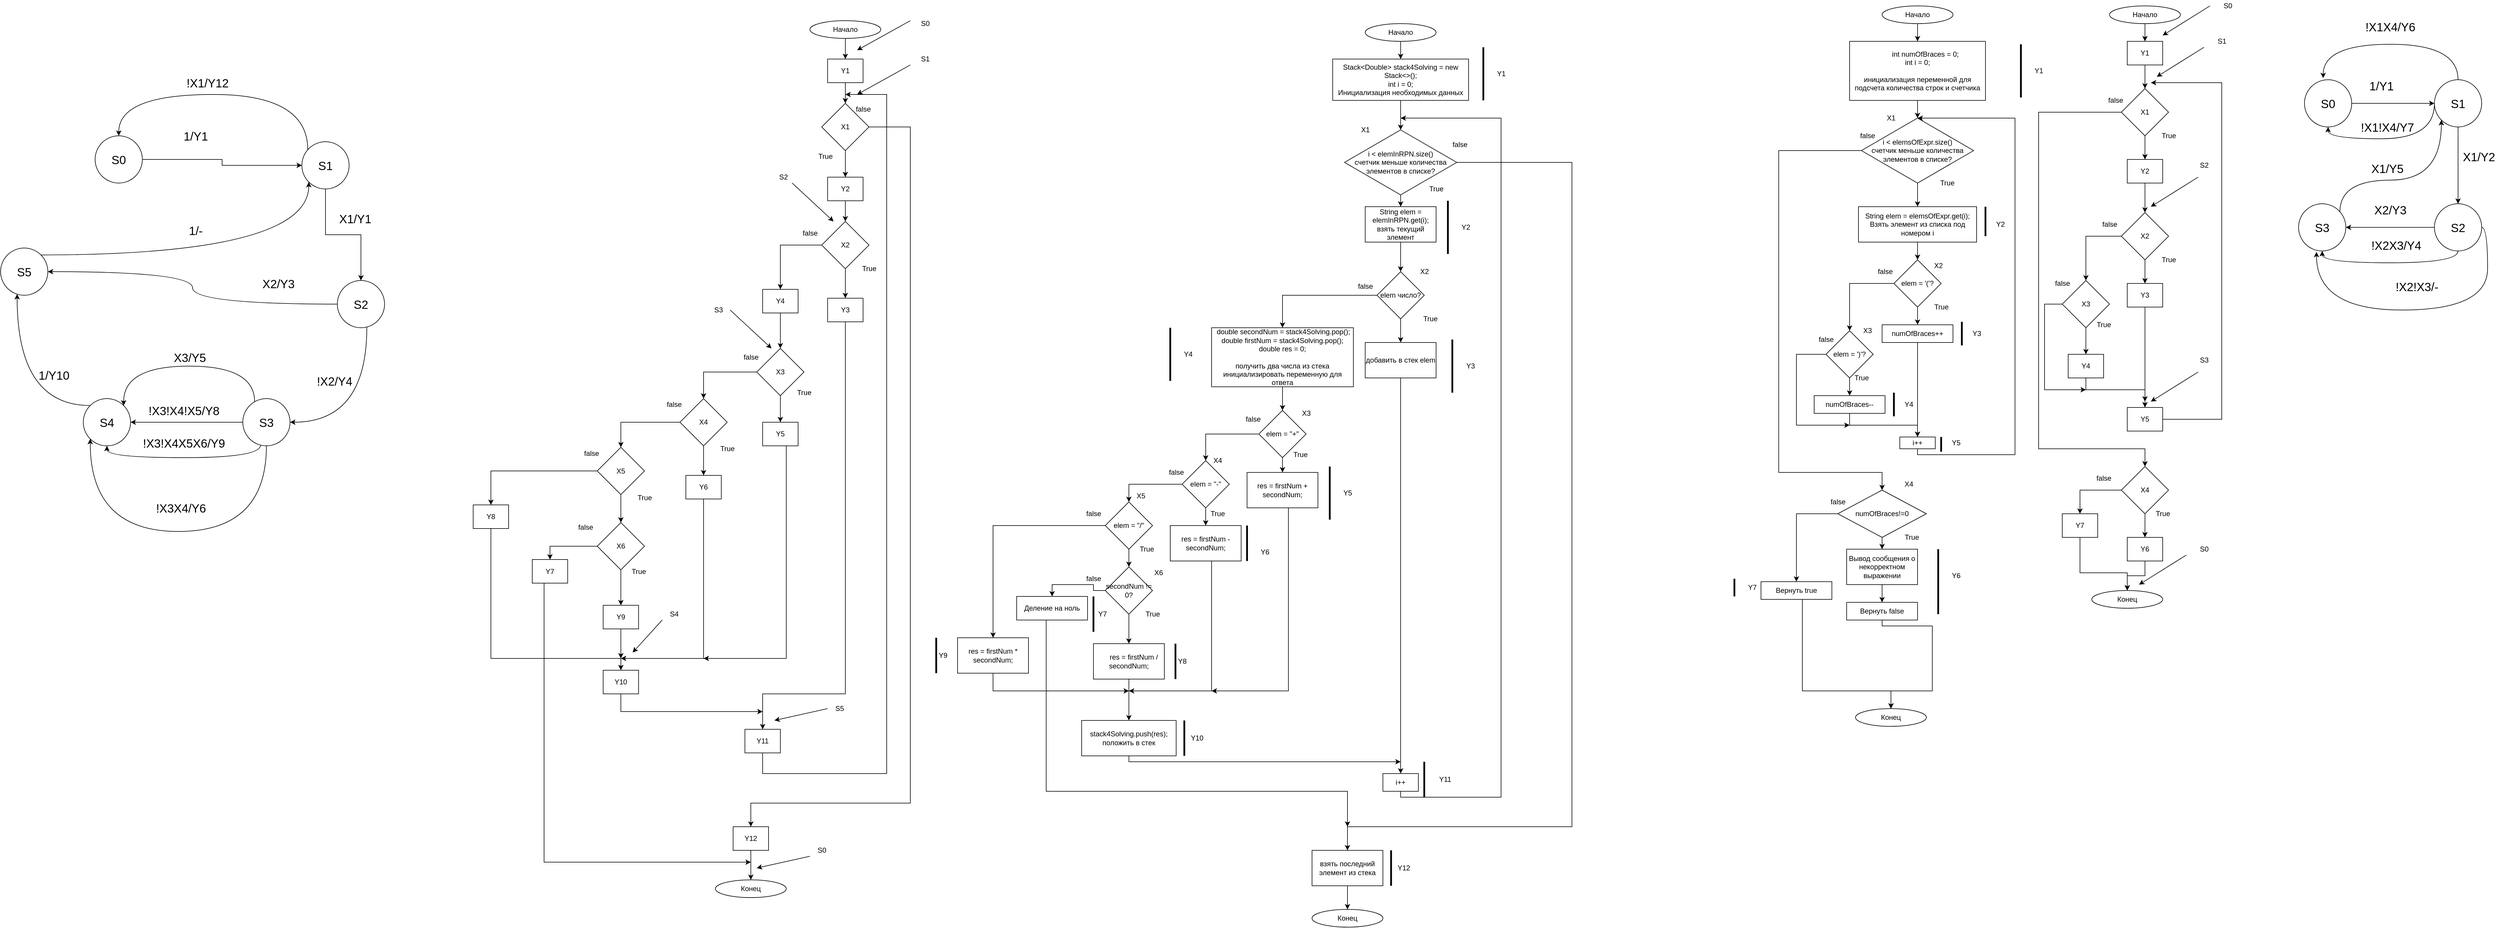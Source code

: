 <mxfile version="13.6.6" type="device"><diagram id="5UVmUemL3xOvT9qb3SDT" name="Page-1"><mxGraphModel dx="7218" dy="2160" grid="1" gridSize="10" guides="1" tooltips="1" connect="1" arrows="1" fold="1" page="1" pageScale="1" pageWidth="827" pageHeight="1169" math="0" shadow="0"><root><mxCell id="0"/><mxCell id="1" parent="0"/><mxCell id="unbPlY3tdkW2X-gFjKWa-40" style="edgeStyle=orthogonalEdgeStyle;rounded=0;orthogonalLoop=1;jettySize=auto;html=1;entryX=0.5;entryY=0;entryDx=0;entryDy=0;" edge="1" parent="1" source="unbPlY3tdkW2X-gFjKWa-1" target="unbPlY3tdkW2X-gFjKWa-2"><mxGeometry relative="1" as="geometry"/></mxCell><mxCell id="unbPlY3tdkW2X-gFjKWa-1" value="Начало" style="ellipse;whiteSpace=wrap;html=1;" vertex="1" parent="1"><mxGeometry x="115" y="10" width="120" height="30" as="geometry"/></mxCell><mxCell id="unbPlY3tdkW2X-gFjKWa-5" style="edgeStyle=orthogonalEdgeStyle;rounded=0;orthogonalLoop=1;jettySize=auto;html=1;" edge="1" parent="1" source="unbPlY3tdkW2X-gFjKWa-2" target="unbPlY3tdkW2X-gFjKWa-3"><mxGeometry relative="1" as="geometry"/></mxCell><mxCell id="unbPlY3tdkW2X-gFjKWa-2" value="&lt;div&gt;&amp;nbsp;&amp;nbsp;&amp;nbsp;&amp;nbsp;&amp;nbsp;&amp;nbsp;&amp;nbsp; int numOfBraces = 0;&lt;/div&gt;&lt;div&gt;int i = 0;&lt;br&gt;&lt;/div&gt;&lt;div&gt;&lt;br&gt;&lt;/div&gt;инициализация переменной для подсчета количества строк и счетчика" style="whiteSpace=wrap;html=1;" vertex="1" parent="1"><mxGeometry x="60" y="70" width="230" height="100" as="geometry"/></mxCell><mxCell id="unbPlY3tdkW2X-gFjKWa-6" style="edgeStyle=orthogonalEdgeStyle;rounded=0;orthogonalLoop=1;jettySize=auto;html=1;" edge="1" parent="1" source="unbPlY3tdkW2X-gFjKWa-3" target="unbPlY3tdkW2X-gFjKWa-4"><mxGeometry relative="1" as="geometry"/></mxCell><mxCell id="unbPlY3tdkW2X-gFjKWa-26" style="edgeStyle=orthogonalEdgeStyle;rounded=0;orthogonalLoop=1;jettySize=auto;html=1;entryX=0.5;entryY=0;entryDx=0;entryDy=0;" edge="1" parent="1" source="unbPlY3tdkW2X-gFjKWa-3" target="unbPlY3tdkW2X-gFjKWa-27"><mxGeometry relative="1" as="geometry"><mxPoint x="-70" y="820" as="targetPoint"/><Array as="points"><mxPoint x="-60" y="255"/><mxPoint x="-60" y="800"/><mxPoint x="115" y="800"/></Array></mxGeometry></mxCell><mxCell id="unbPlY3tdkW2X-gFjKWa-3" value="&lt;div&gt;i &amp;lt; elemsOfExpr.size()&lt;/div&gt;&lt;div&gt;счетчик меньше количества элементов в списке?&lt;br&gt;&lt;/div&gt;" style="rhombus;whiteSpace=wrap;html=1;" vertex="1" parent="1"><mxGeometry x="80" y="200" width="190" height="110" as="geometry"/></mxCell><mxCell id="unbPlY3tdkW2X-gFjKWa-8" style="edgeStyle=orthogonalEdgeStyle;rounded=0;orthogonalLoop=1;jettySize=auto;html=1;entryX=0.5;entryY=0;entryDx=0;entryDy=0;" edge="1" parent="1" source="unbPlY3tdkW2X-gFjKWa-4" target="unbPlY3tdkW2X-gFjKWa-7"><mxGeometry relative="1" as="geometry"/></mxCell><mxCell id="unbPlY3tdkW2X-gFjKWa-4" value="&lt;div&gt;String elem = elemsOfExpr.get(i);&lt;/div&gt;&lt;div&gt;Взять элемент из списка под номером i&lt;br&gt;&lt;/div&gt;" style="whiteSpace=wrap;html=1;" vertex="1" parent="1"><mxGeometry x="75" y="350" width="200" height="60" as="geometry"/></mxCell><mxCell id="unbPlY3tdkW2X-gFjKWa-11" style="edgeStyle=orthogonalEdgeStyle;rounded=0;orthogonalLoop=1;jettySize=auto;html=1;" edge="1" parent="1" source="unbPlY3tdkW2X-gFjKWa-7" target="unbPlY3tdkW2X-gFjKWa-10"><mxGeometry relative="1" as="geometry"/></mxCell><mxCell id="unbPlY3tdkW2X-gFjKWa-14" style="edgeStyle=orthogonalEdgeStyle;rounded=0;orthogonalLoop=1;jettySize=auto;html=1;entryX=0.5;entryY=0;entryDx=0;entryDy=0;" edge="1" parent="1" source="unbPlY3tdkW2X-gFjKWa-7" target="unbPlY3tdkW2X-gFjKWa-13"><mxGeometry relative="1" as="geometry"/></mxCell><mxCell id="unbPlY3tdkW2X-gFjKWa-7" value="elem = '('?" style="rhombus;whiteSpace=wrap;html=1;" vertex="1" parent="1"><mxGeometry x="135" y="440" width="80" height="80" as="geometry"/></mxCell><mxCell id="unbPlY3tdkW2X-gFjKWa-9" value="True" style="text;html=1;align=center;verticalAlign=middle;resizable=0;points=[];autosize=1;" vertex="1" parent="1"><mxGeometry x="195" y="510" width="40" height="20" as="geometry"/></mxCell><mxCell id="unbPlY3tdkW2X-gFjKWa-20" style="edgeStyle=orthogonalEdgeStyle;rounded=0;orthogonalLoop=1;jettySize=auto;html=1;entryX=0.5;entryY=0;entryDx=0;entryDy=0;" edge="1" parent="1" source="unbPlY3tdkW2X-gFjKWa-10" target="unbPlY3tdkW2X-gFjKWa-19"><mxGeometry relative="1" as="geometry"/></mxCell><mxCell id="unbPlY3tdkW2X-gFjKWa-10" value="numOfBraces++" style="whiteSpace=wrap;html=1;" vertex="1" parent="1"><mxGeometry x="115" y="550" width="120" height="30" as="geometry"/></mxCell><mxCell id="unbPlY3tdkW2X-gFjKWa-12" value="false" style="text;html=1;align=center;verticalAlign=middle;resizable=0;points=[];autosize=1;" vertex="1" parent="1"><mxGeometry x="100" y="450" width="40" height="20" as="geometry"/></mxCell><mxCell id="unbPlY3tdkW2X-gFjKWa-16" style="edgeStyle=orthogonalEdgeStyle;rounded=0;orthogonalLoop=1;jettySize=auto;html=1;" edge="1" parent="1" source="unbPlY3tdkW2X-gFjKWa-13" target="unbPlY3tdkW2X-gFjKWa-15"><mxGeometry relative="1" as="geometry"/></mxCell><mxCell id="unbPlY3tdkW2X-gFjKWa-22" style="edgeStyle=orthogonalEdgeStyle;rounded=0;orthogonalLoop=1;jettySize=auto;html=1;" edge="1" parent="1" source="unbPlY3tdkW2X-gFjKWa-13"><mxGeometry relative="1" as="geometry"><mxPoint x="60" y="720" as="targetPoint"/><Array as="points"><mxPoint x="-30" y="600"/><mxPoint x="-30" y="720"/></Array></mxGeometry></mxCell><mxCell id="unbPlY3tdkW2X-gFjKWa-13" value="elem = ')'?" style="rhombus;whiteSpace=wrap;html=1;" vertex="1" parent="1"><mxGeometry x="20" y="560" width="80" height="80" as="geometry"/></mxCell><mxCell id="unbPlY3tdkW2X-gFjKWa-21" style="edgeStyle=orthogonalEdgeStyle;rounded=0;orthogonalLoop=1;jettySize=auto;html=1;entryX=0.5;entryY=0;entryDx=0;entryDy=0;" edge="1" parent="1" source="unbPlY3tdkW2X-gFjKWa-15" target="unbPlY3tdkW2X-gFjKWa-19"><mxGeometry relative="1" as="geometry"><Array as="points"><mxPoint x="60" y="720"/><mxPoint x="175" y="720"/></Array></mxGeometry></mxCell><mxCell id="unbPlY3tdkW2X-gFjKWa-15" value="numOfBraces--" style="whiteSpace=wrap;html=1;" vertex="1" parent="1"><mxGeometry y="670" width="120" height="30" as="geometry"/></mxCell><mxCell id="unbPlY3tdkW2X-gFjKWa-17" value="True" style="text;html=1;align=center;verticalAlign=middle;resizable=0;points=[];autosize=1;" vertex="1" parent="1"><mxGeometry x="60" y="630" width="40" height="20" as="geometry"/></mxCell><mxCell id="unbPlY3tdkW2X-gFjKWa-18" value="false" style="text;html=1;align=center;verticalAlign=middle;resizable=0;points=[];autosize=1;" vertex="1" parent="1"><mxGeometry y="565" width="40" height="20" as="geometry"/></mxCell><mxCell id="unbPlY3tdkW2X-gFjKWa-23" style="edgeStyle=orthogonalEdgeStyle;rounded=0;orthogonalLoop=1;jettySize=auto;html=1;entryX=0.5;entryY=0;entryDx=0;entryDy=0;" edge="1" parent="1" source="unbPlY3tdkW2X-gFjKWa-19" target="unbPlY3tdkW2X-gFjKWa-3"><mxGeometry relative="1" as="geometry"><mxPoint x="310" y="190" as="targetPoint"/><Array as="points"><mxPoint x="175" y="770"/><mxPoint x="340" y="770"/><mxPoint x="340" y="200"/></Array></mxGeometry></mxCell><mxCell id="unbPlY3tdkW2X-gFjKWa-19" value="i++" style="whiteSpace=wrap;html=1;" vertex="1" parent="1"><mxGeometry x="145" y="740" width="60" height="20" as="geometry"/></mxCell><mxCell id="unbPlY3tdkW2X-gFjKWa-24" value="True" style="text;html=1;align=center;verticalAlign=middle;resizable=0;points=[];autosize=1;" vertex="1" parent="1"><mxGeometry x="205" y="300" width="40" height="20" as="geometry"/></mxCell><mxCell id="unbPlY3tdkW2X-gFjKWa-25" value="false" style="text;html=1;align=center;verticalAlign=middle;resizable=0;points=[];autosize=1;" vertex="1" parent="1"><mxGeometry x="70" y="220" width="40" height="20" as="geometry"/></mxCell><mxCell id="unbPlY3tdkW2X-gFjKWa-31" style="edgeStyle=orthogonalEdgeStyle;rounded=0;orthogonalLoop=1;jettySize=auto;html=1;" edge="1" parent="1" source="unbPlY3tdkW2X-gFjKWa-27" target="unbPlY3tdkW2X-gFjKWa-30"><mxGeometry relative="1" as="geometry"/></mxCell><mxCell id="unbPlY3tdkW2X-gFjKWa-100" style="edgeStyle=orthogonalEdgeStyle;rounded=0;orthogonalLoop=1;jettySize=auto;html=1;entryX=0.5;entryY=0;entryDx=0;entryDy=0;strokeWidth=1;" edge="1" parent="1" source="unbPlY3tdkW2X-gFjKWa-27" target="unbPlY3tdkW2X-gFjKWa-34"><mxGeometry relative="1" as="geometry"/></mxCell><mxCell id="unbPlY3tdkW2X-gFjKWa-27" value="numOfBraces!=0" style="rhombus;whiteSpace=wrap;html=1;" vertex="1" parent="1"><mxGeometry x="40" y="830" width="150" height="80" as="geometry"/></mxCell><mxCell id="unbPlY3tdkW2X-gFjKWa-28" value="True" style="text;html=1;align=center;verticalAlign=middle;resizable=0;points=[];autosize=1;" vertex="1" parent="1"><mxGeometry x="145" y="900" width="40" height="20" as="geometry"/></mxCell><mxCell id="unbPlY3tdkW2X-gFjKWa-29" value="false" style="text;html=1;align=center;verticalAlign=middle;resizable=0;points=[];autosize=1;" vertex="1" parent="1"><mxGeometry x="20" y="840" width="40" height="20" as="geometry"/></mxCell><mxCell id="unbPlY3tdkW2X-gFjKWa-33" style="edgeStyle=orthogonalEdgeStyle;rounded=0;orthogonalLoop=1;jettySize=auto;html=1;entryX=0.5;entryY=0;entryDx=0;entryDy=0;" edge="1" parent="1" source="unbPlY3tdkW2X-gFjKWa-30" target="unbPlY3tdkW2X-gFjKWa-32"><mxGeometry relative="1" as="geometry"/></mxCell><mxCell id="unbPlY3tdkW2X-gFjKWa-30" value="Вывод сообщения о некорректном выражении" style="whiteSpace=wrap;html=1;" vertex="1" parent="1"><mxGeometry x="55" y="930" width="120" height="60" as="geometry"/></mxCell><mxCell id="unbPlY3tdkW2X-gFjKWa-39" style="edgeStyle=orthogonalEdgeStyle;rounded=0;orthogonalLoop=1;jettySize=auto;html=1;entryX=0.5;entryY=0;entryDx=0;entryDy=0;" edge="1" parent="1" source="unbPlY3tdkW2X-gFjKWa-32" target="unbPlY3tdkW2X-gFjKWa-36"><mxGeometry relative="1" as="geometry"><Array as="points"><mxPoint x="115" y="1060"/><mxPoint x="200" y="1060"/><mxPoint x="200" y="1170"/><mxPoint x="130" y="1170"/></Array></mxGeometry></mxCell><mxCell id="unbPlY3tdkW2X-gFjKWa-32" value="Вернуть false" style="whiteSpace=wrap;html=1;" vertex="1" parent="1"><mxGeometry x="55" y="1020" width="120" height="30" as="geometry"/></mxCell><mxCell id="unbPlY3tdkW2X-gFjKWa-37" style="edgeStyle=orthogonalEdgeStyle;rounded=0;orthogonalLoop=1;jettySize=auto;html=1;" edge="1" parent="1" source="unbPlY3tdkW2X-gFjKWa-34" target="unbPlY3tdkW2X-gFjKWa-36"><mxGeometry relative="1" as="geometry"><Array as="points"><mxPoint x="-20" y="1170"/><mxPoint x="130" y="1170"/></Array></mxGeometry></mxCell><mxCell id="unbPlY3tdkW2X-gFjKWa-34" value="Вернуть true" style="whiteSpace=wrap;html=1;" vertex="1" parent="1"><mxGeometry x="-90" y="985" width="120" height="30" as="geometry"/></mxCell><mxCell id="unbPlY3tdkW2X-gFjKWa-36" value="Конец" style="ellipse;whiteSpace=wrap;html=1;" vertex="1" parent="1"><mxGeometry x="70" y="1200" width="120" height="30" as="geometry"/></mxCell><mxCell id="unbPlY3tdkW2X-gFjKWa-42" value="" style="endArrow=none;html=1;strokeWidth=3;" edge="1" parent="1"><mxGeometry width="50" height="50" relative="1" as="geometry"><mxPoint x="350" y="165" as="sourcePoint"/><mxPoint x="350" y="75" as="targetPoint"/></mxGeometry></mxCell><mxCell id="unbPlY3tdkW2X-gFjKWa-43" value="Y1" style="text;html=1;align=center;verticalAlign=middle;resizable=0;points=[];autosize=1;" vertex="1" parent="1"><mxGeometry x="365" y="110" width="30" height="20" as="geometry"/></mxCell><mxCell id="unbPlY3tdkW2X-gFjKWa-45" value="X1" style="text;html=1;align=center;verticalAlign=middle;resizable=0;points=[];autosize=1;" vertex="1" parent="1"><mxGeometry x="115" y="190" width="30" height="20" as="geometry"/></mxCell><mxCell id="unbPlY3tdkW2X-gFjKWa-46" value="" style="endArrow=none;html=1;strokeWidth=3;" edge="1" parent="1"><mxGeometry width="50" height="50" relative="1" as="geometry"><mxPoint x="290" y="400" as="sourcePoint"/><mxPoint x="290" y="350" as="targetPoint"/></mxGeometry></mxCell><mxCell id="unbPlY3tdkW2X-gFjKWa-47" value="Y2" style="text;html=1;align=center;verticalAlign=middle;resizable=0;points=[];autosize=1;" vertex="1" parent="1"><mxGeometry x="300" y="370" width="30" height="20" as="geometry"/></mxCell><mxCell id="unbPlY3tdkW2X-gFjKWa-48" value="" style="endArrow=none;html=1;strokeWidth=3;" edge="1" parent="1"><mxGeometry width="50" height="50" relative="1" as="geometry"><mxPoint x="250" y="585" as="sourcePoint"/><mxPoint x="250" y="545" as="targetPoint"/></mxGeometry></mxCell><mxCell id="unbPlY3tdkW2X-gFjKWa-49" value="Y3" style="text;html=1;align=center;verticalAlign=middle;resizable=0;points=[];autosize=1;" vertex="1" parent="1"><mxGeometry x="260" y="555" width="30" height="20" as="geometry"/></mxCell><mxCell id="unbPlY3tdkW2X-gFjKWa-50" value="X2" style="text;html=1;align=center;verticalAlign=middle;resizable=0;points=[];autosize=1;" vertex="1" parent="1"><mxGeometry x="195" y="440" width="30" height="20" as="geometry"/></mxCell><mxCell id="unbPlY3tdkW2X-gFjKWa-51" value="" style="endArrow=none;html=1;strokeWidth=3;" edge="1" parent="1"><mxGeometry width="50" height="50" relative="1" as="geometry"><mxPoint x="135" y="705" as="sourcePoint"/><mxPoint x="135" y="665" as="targetPoint"/></mxGeometry></mxCell><mxCell id="unbPlY3tdkW2X-gFjKWa-52" value="Y4" style="text;html=1;align=center;verticalAlign=middle;resizable=0;points=[];autosize=1;" vertex="1" parent="1"><mxGeometry x="145" y="675" width="30" height="20" as="geometry"/></mxCell><mxCell id="unbPlY3tdkW2X-gFjKWa-53" value="" style="endArrow=none;html=1;strokeWidth=3;" edge="1" parent="1"><mxGeometry width="50" height="50" relative="1" as="geometry"><mxPoint x="215" y="765" as="sourcePoint"/><mxPoint x="215" y="740" as="targetPoint"/></mxGeometry></mxCell><mxCell id="unbPlY3tdkW2X-gFjKWa-54" value="Y5" style="text;html=1;align=center;verticalAlign=middle;resizable=0;points=[];autosize=1;" vertex="1" parent="1"><mxGeometry x="225" y="740" width="30" height="20" as="geometry"/></mxCell><mxCell id="unbPlY3tdkW2X-gFjKWa-55" value="X3" style="text;html=1;align=center;verticalAlign=middle;resizable=0;points=[];autosize=1;" vertex="1" parent="1"><mxGeometry x="75" y="550" width="30" height="20" as="geometry"/></mxCell><mxCell id="unbPlY3tdkW2X-gFjKWa-56" value="X4" style="text;html=1;align=center;verticalAlign=middle;resizable=0;points=[];autosize=1;" vertex="1" parent="1"><mxGeometry x="145" y="810" width="30" height="20" as="geometry"/></mxCell><mxCell id="unbPlY3tdkW2X-gFjKWa-58" value="" style="endArrow=none;html=1;strokeWidth=3;" edge="1" parent="1"><mxGeometry width="50" height="50" relative="1" as="geometry"><mxPoint x="210" y="1040" as="sourcePoint"/><mxPoint x="210" y="930" as="targetPoint"/></mxGeometry></mxCell><mxCell id="unbPlY3tdkW2X-gFjKWa-59" value="Y6" style="text;html=1;align=center;verticalAlign=middle;resizable=0;points=[];autosize=1;" vertex="1" parent="1"><mxGeometry x="225" y="965" width="30" height="20" as="geometry"/></mxCell><mxCell id="unbPlY3tdkW2X-gFjKWa-60" value="" style="endArrow=none;html=1;strokeWidth=3;" edge="1" parent="1"><mxGeometry width="50" height="50" relative="1" as="geometry"><mxPoint x="-135" y="1010" as="sourcePoint"/><mxPoint x="-135" y="980" as="targetPoint"/></mxGeometry></mxCell><mxCell id="unbPlY3tdkW2X-gFjKWa-61" value="Y7" style="text;html=1;align=center;verticalAlign=middle;resizable=0;points=[];autosize=1;" vertex="1" parent="1"><mxGeometry x="-120" y="985" width="30" height="20" as="geometry"/></mxCell><mxCell id="unbPlY3tdkW2X-gFjKWa-64" style="edgeStyle=orthogonalEdgeStyle;rounded=0;orthogonalLoop=1;jettySize=auto;html=1;entryX=0.5;entryY=0;entryDx=0;entryDy=0;strokeWidth=1;" edge="1" parent="1" source="unbPlY3tdkW2X-gFjKWa-62" target="unbPlY3tdkW2X-gFjKWa-63"><mxGeometry relative="1" as="geometry"/></mxCell><mxCell id="unbPlY3tdkW2X-gFjKWa-62" value="Начало" style="ellipse;whiteSpace=wrap;html=1;" vertex="1" parent="1"><mxGeometry x="500" y="10" width="120" height="30" as="geometry"/></mxCell><mxCell id="unbPlY3tdkW2X-gFjKWa-66" style="edgeStyle=orthogonalEdgeStyle;rounded=0;orthogonalLoop=1;jettySize=auto;html=1;entryX=0.5;entryY=0;entryDx=0;entryDy=0;strokeWidth=1;" edge="1" parent="1" source="unbPlY3tdkW2X-gFjKWa-63" target="unbPlY3tdkW2X-gFjKWa-65"><mxGeometry relative="1" as="geometry"/></mxCell><mxCell id="unbPlY3tdkW2X-gFjKWa-63" value="Y1" style="whiteSpace=wrap;html=1;" vertex="1" parent="1"><mxGeometry x="530" y="70" width="60" height="40" as="geometry"/></mxCell><mxCell id="unbPlY3tdkW2X-gFjKWa-71" style="edgeStyle=orthogonalEdgeStyle;rounded=0;orthogonalLoop=1;jettySize=auto;html=1;entryX=0.5;entryY=0;entryDx=0;entryDy=0;strokeWidth=1;" edge="1" parent="1" source="unbPlY3tdkW2X-gFjKWa-65" target="unbPlY3tdkW2X-gFjKWa-70"><mxGeometry relative="1" as="geometry"/></mxCell><mxCell id="unbPlY3tdkW2X-gFjKWa-88" style="edgeStyle=orthogonalEdgeStyle;rounded=0;orthogonalLoop=1;jettySize=auto;html=1;strokeWidth=1;entryX=0.5;entryY=0;entryDx=0;entryDy=0;" edge="1" parent="1" source="unbPlY3tdkW2X-gFjKWa-65" target="unbPlY3tdkW2X-gFjKWa-89"><mxGeometry relative="1" as="geometry"><mxPoint x="400" y="800" as="targetPoint"/><Array as="points"><mxPoint x="380" y="190"/><mxPoint x="380" y="760"/><mxPoint x="560" y="760"/></Array></mxGeometry></mxCell><mxCell id="unbPlY3tdkW2X-gFjKWa-65" value="X1" style="rhombus;whiteSpace=wrap;html=1;" vertex="1" parent="1"><mxGeometry x="520" y="150" width="80" height="80" as="geometry"/></mxCell><mxCell id="unbPlY3tdkW2X-gFjKWa-67" value="True" style="text;html=1;align=center;verticalAlign=middle;resizable=0;points=[];autosize=1;" vertex="1" parent="1"><mxGeometry x="580" y="220" width="40" height="20" as="geometry"/></mxCell><mxCell id="unbPlY3tdkW2X-gFjKWa-73" style="edgeStyle=orthogonalEdgeStyle;rounded=0;orthogonalLoop=1;jettySize=auto;html=1;entryX=0.5;entryY=0;entryDx=0;entryDy=0;strokeWidth=1;" edge="1" parent="1" source="unbPlY3tdkW2X-gFjKWa-70" target="unbPlY3tdkW2X-gFjKWa-72"><mxGeometry relative="1" as="geometry"/></mxCell><mxCell id="unbPlY3tdkW2X-gFjKWa-70" value="Y2" style="whiteSpace=wrap;html=1;" vertex="1" parent="1"><mxGeometry x="530" y="270" width="60" height="40" as="geometry"/></mxCell><mxCell id="unbPlY3tdkW2X-gFjKWa-78" style="edgeStyle=orthogonalEdgeStyle;rounded=0;orthogonalLoop=1;jettySize=auto;html=1;entryX=0.5;entryY=0;entryDx=0;entryDy=0;strokeWidth=1;" edge="1" parent="1" source="unbPlY3tdkW2X-gFjKWa-72" target="unbPlY3tdkW2X-gFjKWa-77"><mxGeometry relative="1" as="geometry"/></mxCell><mxCell id="unbPlY3tdkW2X-gFjKWa-80" style="edgeStyle=orthogonalEdgeStyle;rounded=0;orthogonalLoop=1;jettySize=auto;html=1;entryX=0.5;entryY=0;entryDx=0;entryDy=0;strokeWidth=1;" edge="1" parent="1" source="unbPlY3tdkW2X-gFjKWa-72" target="unbPlY3tdkW2X-gFjKWa-79"><mxGeometry relative="1" as="geometry"/></mxCell><mxCell id="unbPlY3tdkW2X-gFjKWa-72" value="X2" style="rhombus;whiteSpace=wrap;html=1;" vertex="1" parent="1"><mxGeometry x="520" y="360" width="80" height="80" as="geometry"/></mxCell><mxCell id="unbPlY3tdkW2X-gFjKWa-74" value="false" style="text;html=1;align=center;verticalAlign=middle;resizable=0;points=[];autosize=1;" vertex="1" parent="1"><mxGeometry x="490" y="160" width="40" height="20" as="geometry"/></mxCell><mxCell id="unbPlY3tdkW2X-gFjKWa-75" value="True" style="text;html=1;align=center;verticalAlign=middle;resizable=0;points=[];autosize=1;" vertex="1" parent="1"><mxGeometry x="580" y="430" width="40" height="20" as="geometry"/></mxCell><mxCell id="unbPlY3tdkW2X-gFjKWa-76" value="false" style="text;html=1;align=center;verticalAlign=middle;resizable=0;points=[];autosize=1;" vertex="1" parent="1"><mxGeometry x="480" y="370" width="40" height="20" as="geometry"/></mxCell><mxCell id="unbPlY3tdkW2X-gFjKWa-84" style="edgeStyle=orthogonalEdgeStyle;rounded=0;orthogonalLoop=1;jettySize=auto;html=1;entryX=0.5;entryY=0;entryDx=0;entryDy=0;strokeWidth=1;" edge="1" parent="1" source="unbPlY3tdkW2X-gFjKWa-77" target="unbPlY3tdkW2X-gFjKWa-83"><mxGeometry relative="1" as="geometry"/></mxCell><mxCell id="unbPlY3tdkW2X-gFjKWa-77" value="Y3" style="whiteSpace=wrap;html=1;" vertex="1" parent="1"><mxGeometry x="530" y="480" width="60" height="40" as="geometry"/></mxCell><mxCell id="unbPlY3tdkW2X-gFjKWa-82" style="edgeStyle=orthogonalEdgeStyle;rounded=0;orthogonalLoop=1;jettySize=auto;html=1;entryX=0.5;entryY=0;entryDx=0;entryDy=0;strokeWidth=1;" edge="1" parent="1" source="unbPlY3tdkW2X-gFjKWa-79" target="unbPlY3tdkW2X-gFjKWa-81"><mxGeometry relative="1" as="geometry"/></mxCell><mxCell id="unbPlY3tdkW2X-gFjKWa-94" style="edgeStyle=orthogonalEdgeStyle;rounded=0;orthogonalLoop=1;jettySize=auto;html=1;strokeWidth=1;" edge="1" parent="1" source="unbPlY3tdkW2X-gFjKWa-79"><mxGeometry relative="1" as="geometry"><mxPoint x="460" y="660" as="targetPoint"/><Array as="points"><mxPoint x="390" y="515"/><mxPoint x="390" y="660"/></Array></mxGeometry></mxCell><mxCell id="unbPlY3tdkW2X-gFjKWa-79" value="X3" style="rhombus;whiteSpace=wrap;html=1;" vertex="1" parent="1"><mxGeometry x="420" y="475" width="80" height="80" as="geometry"/></mxCell><mxCell id="unbPlY3tdkW2X-gFjKWa-85" style="edgeStyle=orthogonalEdgeStyle;rounded=0;orthogonalLoop=1;jettySize=auto;html=1;strokeWidth=1;" edge="1" parent="1" source="unbPlY3tdkW2X-gFjKWa-81"><mxGeometry relative="1" as="geometry"><mxPoint x="560" y="680" as="targetPoint"/><Array as="points"><mxPoint x="460" y="660"/><mxPoint x="560" y="660"/></Array></mxGeometry></mxCell><mxCell id="unbPlY3tdkW2X-gFjKWa-81" value="Y4" style="whiteSpace=wrap;html=1;" vertex="1" parent="1"><mxGeometry x="430" y="600" width="60" height="40" as="geometry"/></mxCell><mxCell id="unbPlY3tdkW2X-gFjKWa-87" style="edgeStyle=orthogonalEdgeStyle;rounded=0;orthogonalLoop=1;jettySize=auto;html=1;strokeWidth=1;" edge="1" parent="1" source="unbPlY3tdkW2X-gFjKWa-83"><mxGeometry relative="1" as="geometry"><mxPoint x="570" y="140" as="targetPoint"/><Array as="points"><mxPoint x="690" y="710"/><mxPoint x="690" y="140"/></Array></mxGeometry></mxCell><mxCell id="unbPlY3tdkW2X-gFjKWa-83" value="Y5" style="whiteSpace=wrap;html=1;" vertex="1" parent="1"><mxGeometry x="530" y="690" width="60" height="40" as="geometry"/></mxCell><mxCell id="unbPlY3tdkW2X-gFjKWa-99" style="edgeStyle=orthogonalEdgeStyle;rounded=0;orthogonalLoop=1;jettySize=auto;html=1;entryX=0.5;entryY=0;entryDx=0;entryDy=0;strokeWidth=1;" edge="1" parent="1" source="unbPlY3tdkW2X-gFjKWa-89" target="unbPlY3tdkW2X-gFjKWa-98"><mxGeometry relative="1" as="geometry"/></mxCell><mxCell id="unbPlY3tdkW2X-gFjKWa-101" style="edgeStyle=orthogonalEdgeStyle;rounded=0;orthogonalLoop=1;jettySize=auto;html=1;strokeWidth=1;" edge="1" parent="1" source="unbPlY3tdkW2X-gFjKWa-89" target="unbPlY3tdkW2X-gFjKWa-90"><mxGeometry relative="1" as="geometry"><Array as="points"><mxPoint x="450" y="830"/></Array></mxGeometry></mxCell><mxCell id="unbPlY3tdkW2X-gFjKWa-89" value="X4" style="rhombus;whiteSpace=wrap;html=1;" vertex="1" parent="1"><mxGeometry x="520" y="790" width="80" height="80" as="geometry"/></mxCell><mxCell id="unbPlY3tdkW2X-gFjKWa-105" style="edgeStyle=orthogonalEdgeStyle;rounded=0;orthogonalLoop=1;jettySize=auto;html=1;entryX=0.5;entryY=0;entryDx=0;entryDy=0;strokeWidth=1;" edge="1" parent="1" source="unbPlY3tdkW2X-gFjKWa-90" target="unbPlY3tdkW2X-gFjKWa-103"><mxGeometry relative="1" as="geometry"><Array as="points"><mxPoint x="450" y="970"/><mxPoint x="530" y="970"/></Array></mxGeometry></mxCell><mxCell id="unbPlY3tdkW2X-gFjKWa-90" value="Y7" style="whiteSpace=wrap;html=1;" vertex="1" parent="1"><mxGeometry x="420" y="870" width="60" height="40" as="geometry"/></mxCell><mxCell id="unbPlY3tdkW2X-gFjKWa-92" value="false" style="text;html=1;align=center;verticalAlign=middle;resizable=0;points=[];autosize=1;" vertex="1" parent="1"><mxGeometry x="400" y="470" width="40" height="20" as="geometry"/></mxCell><mxCell id="unbPlY3tdkW2X-gFjKWa-93" value="True" style="text;html=1;align=center;verticalAlign=middle;resizable=0;points=[];autosize=1;" vertex="1" parent="1"><mxGeometry x="470" y="540" width="40" height="20" as="geometry"/></mxCell><mxCell id="unbPlY3tdkW2X-gFjKWa-95" value="True" style="text;html=1;align=center;verticalAlign=middle;resizable=0;points=[];autosize=1;" vertex="1" parent="1"><mxGeometry x="570" y="860" width="40" height="20" as="geometry"/></mxCell><mxCell id="unbPlY3tdkW2X-gFjKWa-96" value="false" style="text;html=1;align=center;verticalAlign=middle;resizable=0;points=[];autosize=1;" vertex="1" parent="1"><mxGeometry x="470" y="800" width="40" height="20" as="geometry"/></mxCell><mxCell id="unbPlY3tdkW2X-gFjKWa-104" style="edgeStyle=orthogonalEdgeStyle;rounded=0;orthogonalLoop=1;jettySize=auto;html=1;entryX=0.5;entryY=0;entryDx=0;entryDy=0;strokeWidth=1;" edge="1" parent="1" source="unbPlY3tdkW2X-gFjKWa-98" target="unbPlY3tdkW2X-gFjKWa-103"><mxGeometry relative="1" as="geometry"/></mxCell><mxCell id="unbPlY3tdkW2X-gFjKWa-98" value="Y6" style="whiteSpace=wrap;html=1;" vertex="1" parent="1"><mxGeometry x="530" y="910" width="60" height="40" as="geometry"/></mxCell><mxCell id="unbPlY3tdkW2X-gFjKWa-103" value="Конец" style="ellipse;whiteSpace=wrap;html=1;" vertex="1" parent="1"><mxGeometry x="470" y="1000" width="120" height="30" as="geometry"/></mxCell><mxCell id="unbPlY3tdkW2X-gFjKWa-106" value="" style="endArrow=classic;html=1;strokeWidth=1;" edge="1" parent="1"><mxGeometry width="50" height="50" relative="1" as="geometry"><mxPoint x="670" y="10" as="sourcePoint"/><mxPoint x="590" y="60" as="targetPoint"/></mxGeometry></mxCell><mxCell id="unbPlY3tdkW2X-gFjKWa-107" value="S0" style="text;html=1;align=center;verticalAlign=middle;resizable=0;points=[];autosize=1;" vertex="1" parent="1"><mxGeometry x="685" width="30" height="20" as="geometry"/></mxCell><mxCell id="unbPlY3tdkW2X-gFjKWa-108" value="" style="endArrow=classic;html=1;strokeWidth=1;" edge="1" parent="1"><mxGeometry width="50" height="50" relative="1" as="geometry"><mxPoint x="660" y="80" as="sourcePoint"/><mxPoint x="580" y="130" as="targetPoint"/></mxGeometry></mxCell><mxCell id="unbPlY3tdkW2X-gFjKWa-109" value="S1" style="text;html=1;align=center;verticalAlign=middle;resizable=0;points=[];autosize=1;" vertex="1" parent="1"><mxGeometry x="675" y="60" width="30" height="20" as="geometry"/></mxCell><mxCell id="unbPlY3tdkW2X-gFjKWa-110" value="" style="endArrow=classic;html=1;strokeWidth=1;" edge="1" parent="1"><mxGeometry width="50" height="50" relative="1" as="geometry"><mxPoint x="650" y="300" as="sourcePoint"/><mxPoint x="570" y="350" as="targetPoint"/></mxGeometry></mxCell><mxCell id="unbPlY3tdkW2X-gFjKWa-111" value="S2" style="text;html=1;align=center;verticalAlign=middle;resizable=0;points=[];autosize=1;" vertex="1" parent="1"><mxGeometry x="645" y="270" width="30" height="20" as="geometry"/></mxCell><mxCell id="unbPlY3tdkW2X-gFjKWa-112" value="" style="endArrow=classic;html=1;strokeWidth=1;" edge="1" parent="1"><mxGeometry width="50" height="50" relative="1" as="geometry"><mxPoint x="650" y="630" as="sourcePoint"/><mxPoint x="570" y="680" as="targetPoint"/></mxGeometry></mxCell><mxCell id="unbPlY3tdkW2X-gFjKWa-113" value="S3" style="text;html=1;align=center;verticalAlign=middle;resizable=0;points=[];autosize=1;" vertex="1" parent="1"><mxGeometry x="645" y="600" width="30" height="20" as="geometry"/></mxCell><mxCell id="unbPlY3tdkW2X-gFjKWa-114" value="" style="endArrow=classic;html=1;strokeWidth=1;" edge="1" parent="1"><mxGeometry width="50" height="50" relative="1" as="geometry"><mxPoint x="630" y="940" as="sourcePoint"/><mxPoint x="550" y="990" as="targetPoint"/></mxGeometry></mxCell><mxCell id="unbPlY3tdkW2X-gFjKWa-115" value="S0" style="text;html=1;align=center;verticalAlign=middle;resizable=0;points=[];autosize=1;" vertex="1" parent="1"><mxGeometry x="645" y="920" width="30" height="20" as="geometry"/></mxCell><mxCell id="unbPlY3tdkW2X-gFjKWa-120" style="edgeStyle=orthogonalEdgeStyle;rounded=0;orthogonalLoop=1;jettySize=auto;html=1;entryX=0;entryY=0.5;entryDx=0;entryDy=0;strokeWidth=1;" edge="1" parent="1" source="unbPlY3tdkW2X-gFjKWa-116" target="unbPlY3tdkW2X-gFjKWa-117"><mxGeometry relative="1" as="geometry"/></mxCell><mxCell id="unbPlY3tdkW2X-gFjKWa-116" value="&lt;font style=&quot;font-size: 20px&quot;&gt;S0&lt;/font&gt;" style="ellipse;whiteSpace=wrap;html=1;aspect=fixed;" vertex="1" parent="1"><mxGeometry x="830" y="135" width="80" height="80" as="geometry"/></mxCell><mxCell id="unbPlY3tdkW2X-gFjKWa-123" style="edgeStyle=orthogonalEdgeStyle;rounded=0;orthogonalLoop=1;jettySize=auto;html=1;entryX=0.5;entryY=0;entryDx=0;entryDy=0;strokeWidth=1;" edge="1" parent="1" source="unbPlY3tdkW2X-gFjKWa-117" target="unbPlY3tdkW2X-gFjKWa-118"><mxGeometry relative="1" as="geometry"/></mxCell><mxCell id="unbPlY3tdkW2X-gFjKWa-132" style="edgeStyle=orthogonalEdgeStyle;curved=1;rounded=0;orthogonalLoop=1;jettySize=auto;html=1;entryX=0.396;entryY=-0.034;entryDx=0;entryDy=0;entryPerimeter=0;strokeWidth=1;" edge="1" parent="1" source="unbPlY3tdkW2X-gFjKWa-117" target="unbPlY3tdkW2X-gFjKWa-116"><mxGeometry relative="1" as="geometry"><Array as="points"><mxPoint x="1090" y="175"/><mxPoint x="1090" y="75"/><mxPoint x="862" y="75"/></Array></mxGeometry></mxCell><mxCell id="unbPlY3tdkW2X-gFjKWa-134" style="edgeStyle=orthogonalEdgeStyle;curved=1;rounded=0;orthogonalLoop=1;jettySize=auto;html=1;entryX=0.5;entryY=1;entryDx=0;entryDy=0;strokeWidth=1;" edge="1" parent="1" source="unbPlY3tdkW2X-gFjKWa-117" target="unbPlY3tdkW2X-gFjKWa-116"><mxGeometry relative="1" as="geometry"><Array as="points"><mxPoint x="1050" y="175"/><mxPoint x="1050" y="235"/><mxPoint x="870" y="235"/></Array></mxGeometry></mxCell><mxCell id="unbPlY3tdkW2X-gFjKWa-117" value="&lt;font style=&quot;font-size: 20px&quot;&gt;S1&lt;/font&gt;" style="ellipse;whiteSpace=wrap;html=1;aspect=fixed;" vertex="1" parent="1"><mxGeometry x="1050" y="135" width="80" height="80" as="geometry"/></mxCell><mxCell id="unbPlY3tdkW2X-gFjKWa-124" style="edgeStyle=orthogonalEdgeStyle;rounded=0;orthogonalLoop=1;jettySize=auto;html=1;entryX=1;entryY=0.5;entryDx=0;entryDy=0;strokeWidth=1;" edge="1" parent="1" source="unbPlY3tdkW2X-gFjKWa-118" target="unbPlY3tdkW2X-gFjKWa-119"><mxGeometry relative="1" as="geometry"/></mxCell><mxCell id="unbPlY3tdkW2X-gFjKWa-126" style="edgeStyle=orthogonalEdgeStyle;rounded=0;orthogonalLoop=1;jettySize=auto;html=1;entryX=0.5;entryY=1;entryDx=0;entryDy=0;strokeWidth=1;curved=1;" edge="1" parent="1" source="unbPlY3tdkW2X-gFjKWa-118" target="unbPlY3tdkW2X-gFjKWa-119"><mxGeometry relative="1" as="geometry"><Array as="points"><mxPoint x="1090" y="445"/><mxPoint x="860" y="445"/></Array></mxGeometry></mxCell><mxCell id="unbPlY3tdkW2X-gFjKWa-128" style="edgeStyle=orthogonalEdgeStyle;curved=1;rounded=0;orthogonalLoop=1;jettySize=auto;html=1;entryX=0.379;entryY=1.02;entryDx=0;entryDy=0;entryPerimeter=0;strokeWidth=1;" edge="1" parent="1" source="unbPlY3tdkW2X-gFjKWa-118" target="unbPlY3tdkW2X-gFjKWa-119"><mxGeometry relative="1" as="geometry"><Array as="points"><mxPoint x="1140" y="385"/><mxPoint x="1140" y="525"/><mxPoint x="850" y="525"/></Array></mxGeometry></mxCell><mxCell id="unbPlY3tdkW2X-gFjKWa-118" value="&lt;font style=&quot;font-size: 20px&quot;&gt;S2&lt;/font&gt;" style="ellipse;whiteSpace=wrap;html=1;aspect=fixed;" vertex="1" parent="1"><mxGeometry x="1050" y="345" width="80" height="80" as="geometry"/></mxCell><mxCell id="unbPlY3tdkW2X-gFjKWa-130" style="edgeStyle=orthogonalEdgeStyle;curved=1;rounded=0;orthogonalLoop=1;jettySize=auto;html=1;entryX=0;entryY=1;entryDx=0;entryDy=0;strokeWidth=1;" edge="1" parent="1" source="unbPlY3tdkW2X-gFjKWa-119" target="unbPlY3tdkW2X-gFjKWa-117"><mxGeometry relative="1" as="geometry"><Array as="points"><mxPoint x="890" y="385"/><mxPoint x="890" y="305"/><mxPoint x="1062" y="305"/></Array></mxGeometry></mxCell><mxCell id="unbPlY3tdkW2X-gFjKWa-119" value="&lt;font style=&quot;font-size: 20px&quot;&gt;S3&lt;/font&gt;" style="ellipse;whiteSpace=wrap;html=1;aspect=fixed;" vertex="1" parent="1"><mxGeometry x="820" y="345" width="80" height="80" as="geometry"/></mxCell><mxCell id="unbPlY3tdkW2X-gFjKWa-121" value="&lt;font style=&quot;font-size: 20px&quot;&gt;1/Y1&lt;/font&gt;" style="text;html=1;align=center;verticalAlign=middle;resizable=0;points=[];autosize=1;" vertex="1" parent="1"><mxGeometry x="930" y="135" width="60" height="20" as="geometry"/></mxCell><mxCell id="unbPlY3tdkW2X-gFjKWa-122" value="&lt;font style=&quot;font-size: 20px&quot;&gt;X1/Y2&lt;/font&gt;" style="text;html=1;align=center;verticalAlign=middle;resizable=0;points=[];autosize=1;" vertex="1" parent="1"><mxGeometry x="1090" y="255" width="70" height="20" as="geometry"/></mxCell><mxCell id="unbPlY3tdkW2X-gFjKWa-125" value="&lt;font style=&quot;font-size: 20px&quot;&gt;X2/Y3&lt;/font&gt;" style="text;html=1;align=center;verticalAlign=middle;resizable=0;points=[];autosize=1;" vertex="1" parent="1"><mxGeometry x="940" y="345" width="70" height="20" as="geometry"/></mxCell><mxCell id="unbPlY3tdkW2X-gFjKWa-127" value="&lt;font style=&quot;font-size: 20px&quot;&gt;!X2X3/Y4&lt;/font&gt;" style="text;html=1;align=center;verticalAlign=middle;resizable=0;points=[];autosize=1;" vertex="1" parent="1"><mxGeometry x="935" y="405" width="100" height="20" as="geometry"/></mxCell><mxCell id="unbPlY3tdkW2X-gFjKWa-129" value="&lt;font style=&quot;font-size: 20px&quot;&gt;!X2!X3/-&lt;/font&gt;" style="text;html=1;align=center;verticalAlign=middle;resizable=0;points=[];autosize=1;" vertex="1" parent="1"><mxGeometry x="975" y="475" width="90" height="20" as="geometry"/></mxCell><mxCell id="unbPlY3tdkW2X-gFjKWa-131" value="&lt;font style=&quot;font-size: 20px&quot;&gt;X1/Y5&lt;/font&gt;" style="text;html=1;align=center;verticalAlign=middle;resizable=0;points=[];autosize=1;" vertex="1" parent="1"><mxGeometry x="935" y="275" width="70" height="20" as="geometry"/></mxCell><mxCell id="unbPlY3tdkW2X-gFjKWa-133" value="&lt;font style=&quot;font-size: 20px&quot;&gt;!X1X4/Y6&lt;/font&gt;" style="text;html=1;align=center;verticalAlign=middle;resizable=0;points=[];autosize=1;" vertex="1" parent="1"><mxGeometry x="925" y="35" width="100" height="20" as="geometry"/></mxCell><mxCell id="unbPlY3tdkW2X-gFjKWa-135" value="&lt;font style=&quot;font-size: 20px&quot;&gt;!X1!X4/Y7&lt;/font&gt;" style="text;html=1;align=center;verticalAlign=middle;resizable=0;points=[];autosize=1;" vertex="1" parent="1"><mxGeometry x="915" y="205" width="110" height="20" as="geometry"/></mxCell><mxCell id="unbPlY3tdkW2X-gFjKWa-139" style="rounded=0;orthogonalLoop=1;jettySize=auto;html=1;strokeWidth=1;edgeStyle=orthogonalEdgeStyle;" edge="1" parent="1" source="unbPlY3tdkW2X-gFjKWa-136" target="unbPlY3tdkW2X-gFjKWa-137"><mxGeometry relative="1" as="geometry"/></mxCell><mxCell id="unbPlY3tdkW2X-gFjKWa-136" value="Начало" style="ellipse;whiteSpace=wrap;html=1;" vertex="1" parent="1"><mxGeometry x="-760" y="40" width="120" height="30" as="geometry"/></mxCell><mxCell id="unbPlY3tdkW2X-gFjKWa-141" style="edgeStyle=orthogonalEdgeStyle;rounded=0;orthogonalLoop=1;jettySize=auto;html=1;strokeWidth=1;" edge="1" parent="1" source="unbPlY3tdkW2X-gFjKWa-137" target="unbPlY3tdkW2X-gFjKWa-140"><mxGeometry relative="1" as="geometry"/></mxCell><mxCell id="unbPlY3tdkW2X-gFjKWa-137" value="&lt;div&gt;Stack&amp;lt;Double&amp;gt; stack4Solving = new Stack&amp;lt;&amp;gt;();&lt;/div&gt;&lt;div&gt;int i = 0;&lt;/div&gt;&lt;div&gt;Инициализация необходимых данных&lt;br&gt;&lt;/div&gt;" style="whiteSpace=wrap;html=1;" vertex="1" parent="1"><mxGeometry x="-815" y="100" width="230" height="70" as="geometry"/></mxCell><mxCell id="unbPlY3tdkW2X-gFjKWa-138" style="edgeStyle=orthogonalEdgeStyle;curved=1;rounded=0;orthogonalLoop=1;jettySize=auto;html=1;exitX=0.5;exitY=1;exitDx=0;exitDy=0;strokeWidth=1;" edge="1" parent="1" source="unbPlY3tdkW2X-gFjKWa-136" target="unbPlY3tdkW2X-gFjKWa-136"><mxGeometry relative="1" as="geometry"/></mxCell><mxCell id="unbPlY3tdkW2X-gFjKWa-144" style="edgeStyle=orthogonalEdgeStyle;rounded=0;orthogonalLoop=1;jettySize=auto;html=1;strokeWidth=1;" edge="1" parent="1" source="unbPlY3tdkW2X-gFjKWa-140" target="unbPlY3tdkW2X-gFjKWa-143"><mxGeometry relative="1" as="geometry"/></mxCell><mxCell id="unbPlY3tdkW2X-gFjKWa-196" style="edgeStyle=orthogonalEdgeStyle;rounded=0;orthogonalLoop=1;jettySize=auto;html=1;strokeWidth=1;entryX=0.5;entryY=0;entryDx=0;entryDy=0;" edge="1" parent="1" source="unbPlY3tdkW2X-gFjKWa-140" target="unbPlY3tdkW2X-gFjKWa-195"><mxGeometry relative="1" as="geometry"><mxPoint x="-440" y="1400" as="targetPoint"/><Array as="points"><mxPoint x="-410" y="275"/><mxPoint x="-410" y="1400"/><mxPoint x="-790" y="1400"/></Array></mxGeometry></mxCell><mxCell id="unbPlY3tdkW2X-gFjKWa-140" value="&lt;div&gt;i &amp;lt; elemInRPN.size()&lt;br&gt;&lt;/div&gt;&lt;div&gt;счетчик меньше количества элементов в списке?&lt;br&gt;&lt;/div&gt;" style="rhombus;whiteSpace=wrap;html=1;" vertex="1" parent="1"><mxGeometry x="-795" y="220" width="190" height="110" as="geometry"/></mxCell><mxCell id="unbPlY3tdkW2X-gFjKWa-147" style="edgeStyle=orthogonalEdgeStyle;rounded=0;orthogonalLoop=1;jettySize=auto;html=1;strokeWidth=1;" edge="1" parent="1" source="unbPlY3tdkW2X-gFjKWa-142" target="unbPlY3tdkW2X-gFjKWa-146"><mxGeometry relative="1" as="geometry"/></mxCell><mxCell id="unbPlY3tdkW2X-gFjKWa-152" style="edgeStyle=orthogonalEdgeStyle;rounded=0;orthogonalLoop=1;jettySize=auto;html=1;strokeWidth=1;" edge="1" parent="1" source="unbPlY3tdkW2X-gFjKWa-142" target="unbPlY3tdkW2X-gFjKWa-151"><mxGeometry relative="1" as="geometry"/></mxCell><mxCell id="unbPlY3tdkW2X-gFjKWa-142" value="elem число?" style="rhombus;whiteSpace=wrap;html=1;" vertex="1" parent="1"><mxGeometry x="-740" y="460" width="80" height="80" as="geometry"/></mxCell><mxCell id="unbPlY3tdkW2X-gFjKWa-145" style="edgeStyle=orthogonalEdgeStyle;rounded=0;orthogonalLoop=1;jettySize=auto;html=1;entryX=0.5;entryY=0;entryDx=0;entryDy=0;strokeWidth=1;" edge="1" parent="1" source="unbPlY3tdkW2X-gFjKWa-143" target="unbPlY3tdkW2X-gFjKWa-142"><mxGeometry relative="1" as="geometry"/></mxCell><mxCell id="unbPlY3tdkW2X-gFjKWa-143" value="&lt;div&gt;String elem = elemInRPN.get(i);&lt;/div&gt;&lt;div&gt;взять текущий элемент&lt;br&gt;&lt;/div&gt;" style="whiteSpace=wrap;html=1;" vertex="1" parent="1"><mxGeometry x="-760" y="350" width="120" height="60" as="geometry"/></mxCell><mxCell id="unbPlY3tdkW2X-gFjKWa-157" style="edgeStyle=orthogonalEdgeStyle;rounded=0;orthogonalLoop=1;jettySize=auto;html=1;entryX=0.5;entryY=0;entryDx=0;entryDy=0;strokeWidth=1;" edge="1" parent="1" source="unbPlY3tdkW2X-gFjKWa-146" target="unbPlY3tdkW2X-gFjKWa-156"><mxGeometry relative="1" as="geometry"/></mxCell><mxCell id="unbPlY3tdkW2X-gFjKWa-146" value="добавить в стек elem" style="whiteSpace=wrap;html=1;" vertex="1" parent="1"><mxGeometry x="-760" y="580" width="120" height="60" as="geometry"/></mxCell><mxCell id="unbPlY3tdkW2X-gFjKWa-148" value="True" style="text;html=1;align=center;verticalAlign=middle;resizable=0;points=[];autosize=1;" vertex="1" parent="1"><mxGeometry x="-670" y="530" width="40" height="20" as="geometry"/></mxCell><mxCell id="unbPlY3tdkW2X-gFjKWa-149" value="false" style="text;html=1;align=center;verticalAlign=middle;resizable=0;points=[];autosize=1;" vertex="1" parent="1"><mxGeometry x="-780" y="475" width="40" height="20" as="geometry"/></mxCell><mxCell id="unbPlY3tdkW2X-gFjKWa-154" style="edgeStyle=orthogonalEdgeStyle;rounded=0;orthogonalLoop=1;jettySize=auto;html=1;entryX=0.5;entryY=0;entryDx=0;entryDy=0;strokeWidth=1;" edge="1" parent="1" source="unbPlY3tdkW2X-gFjKWa-151" target="unbPlY3tdkW2X-gFjKWa-153"><mxGeometry relative="1" as="geometry"/></mxCell><mxCell id="unbPlY3tdkW2X-gFjKWa-151" value="&lt;div&gt;&amp;nbsp;double secondNum = stack4Solving.pop();&lt;/div&gt;&lt;div&gt;double firstNum = stack4Solving.pop();&lt;/div&gt;&lt;div&gt;double res = 0;&lt;/div&gt;&lt;div&gt;&lt;br&gt;&lt;/div&gt;&lt;div&gt;получить два числа из стека &lt;br&gt;&lt;/div&gt;&lt;div&gt;инициализировать переменную для ответа&lt;br&gt;&lt;/div&gt;" style="whiteSpace=wrap;html=1;" vertex="1" parent="1"><mxGeometry x="-1020" y="555" width="240" height="100" as="geometry"/></mxCell><mxCell id="unbPlY3tdkW2X-gFjKWa-159" style="edgeStyle=orthogonalEdgeStyle;rounded=0;orthogonalLoop=1;jettySize=auto;html=1;entryX=0.5;entryY=0;entryDx=0;entryDy=0;strokeWidth=1;" edge="1" parent="1" source="unbPlY3tdkW2X-gFjKWa-153" target="unbPlY3tdkW2X-gFjKWa-158"><mxGeometry relative="1" as="geometry"/></mxCell><mxCell id="unbPlY3tdkW2X-gFjKWa-160" style="edgeStyle=orthogonalEdgeStyle;rounded=0;orthogonalLoop=1;jettySize=auto;html=1;strokeWidth=1;entryX=0.5;entryY=0;entryDx=0;entryDy=0;" edge="1" parent="1" source="unbPlY3tdkW2X-gFjKWa-153" target="unbPlY3tdkW2X-gFjKWa-161"><mxGeometry relative="1" as="geometry"><mxPoint x="-1020.0" y="770" as="targetPoint"/><Array as="points"><mxPoint x="-1030" y="735"/></Array></mxGeometry></mxCell><mxCell id="unbPlY3tdkW2X-gFjKWa-153" value="elem = &quot;+&quot;" style="rhombus;whiteSpace=wrap;html=1;" vertex="1" parent="1"><mxGeometry x="-940" y="695" width="80" height="80" as="geometry"/></mxCell><mxCell id="unbPlY3tdkW2X-gFjKWa-155" value="True" style="text;html=1;align=center;verticalAlign=middle;resizable=0;points=[];autosize=1;" vertex="1" parent="1"><mxGeometry x="-890" y="760" width="40" height="20" as="geometry"/></mxCell><mxCell id="unbPlY3tdkW2X-gFjKWa-191" style="edgeStyle=orthogonalEdgeStyle;rounded=0;orthogonalLoop=1;jettySize=auto;html=1;strokeWidth=1;" edge="1" parent="1" source="unbPlY3tdkW2X-gFjKWa-156"><mxGeometry relative="1" as="geometry"><mxPoint x="-700" y="200" as="targetPoint"/><Array as="points"><mxPoint x="-700" y="1350"/><mxPoint x="-530" y="1350"/><mxPoint x="-530" y="200"/></Array></mxGeometry></mxCell><mxCell id="unbPlY3tdkW2X-gFjKWa-156" value="i++" style="whiteSpace=wrap;html=1;" vertex="1" parent="1"><mxGeometry x="-730" y="1310" width="60" height="30" as="geometry"/></mxCell><mxCell id="unbPlY3tdkW2X-gFjKWa-188" style="edgeStyle=orthogonalEdgeStyle;rounded=0;orthogonalLoop=1;jettySize=auto;html=1;strokeWidth=1;" edge="1" parent="1" source="unbPlY3tdkW2X-gFjKWa-158"><mxGeometry relative="1" as="geometry"><mxPoint x="-1020" y="1170" as="targetPoint"/><Array as="points"><mxPoint x="-890" y="1170"/></Array></mxGeometry></mxCell><mxCell id="unbPlY3tdkW2X-gFjKWa-158" value="res = firstNum + secondNum;" style="whiteSpace=wrap;html=1;" vertex="1" parent="1"><mxGeometry x="-960" y="800" width="120" height="60" as="geometry"/></mxCell><mxCell id="unbPlY3tdkW2X-gFjKWa-163" style="edgeStyle=orthogonalEdgeStyle;rounded=0;orthogonalLoop=1;jettySize=auto;html=1;entryX=0.5;entryY=0;entryDx=0;entryDy=0;strokeWidth=1;" edge="1" parent="1" source="unbPlY3tdkW2X-gFjKWa-161" target="unbPlY3tdkW2X-gFjKWa-162"><mxGeometry relative="1" as="geometry"/></mxCell><mxCell id="unbPlY3tdkW2X-gFjKWa-168" style="edgeStyle=orthogonalEdgeStyle;rounded=0;orthogonalLoop=1;jettySize=auto;html=1;entryX=0.5;entryY=0;entryDx=0;entryDy=0;strokeWidth=1;" edge="1" parent="1" source="unbPlY3tdkW2X-gFjKWa-161" target="unbPlY3tdkW2X-gFjKWa-167"><mxGeometry relative="1" as="geometry"/></mxCell><mxCell id="unbPlY3tdkW2X-gFjKWa-161" value="elem = &quot;-&quot;" style="rhombus;whiteSpace=wrap;html=1;" vertex="1" parent="1"><mxGeometry x="-1070" y="780" width="80" height="80" as="geometry"/></mxCell><mxCell id="unbPlY3tdkW2X-gFjKWa-187" style="edgeStyle=orthogonalEdgeStyle;rounded=0;orthogonalLoop=1;jettySize=auto;html=1;strokeWidth=1;" edge="1" parent="1" source="unbPlY3tdkW2X-gFjKWa-162"><mxGeometry relative="1" as="geometry"><mxPoint x="-1160" y="1170" as="targetPoint"/><Array as="points"><mxPoint x="-1020" y="1170"/></Array></mxGeometry></mxCell><mxCell id="unbPlY3tdkW2X-gFjKWa-162" value="res = firstNum - secondNum;" style="whiteSpace=wrap;html=1;" vertex="1" parent="1"><mxGeometry x="-1090" y="890" width="120" height="60" as="geometry"/></mxCell><mxCell id="unbPlY3tdkW2X-gFjKWa-164" value="True" style="text;html=1;align=center;verticalAlign=middle;resizable=0;points=[];autosize=1;" vertex="1" parent="1"><mxGeometry x="-1030" y="860" width="40" height="20" as="geometry"/></mxCell><mxCell id="unbPlY3tdkW2X-gFjKWa-165" value="false" style="text;html=1;align=center;verticalAlign=middle;resizable=0;points=[];autosize=1;" vertex="1" parent="1"><mxGeometry x="-970" y="700" width="40" height="20" as="geometry"/></mxCell><mxCell id="unbPlY3tdkW2X-gFjKWa-166" value="false" style="text;html=1;align=center;verticalAlign=middle;resizable=0;points=[];autosize=1;" vertex="1" parent="1"><mxGeometry x="-1100" y="790" width="40" height="20" as="geometry"/></mxCell><mxCell id="unbPlY3tdkW2X-gFjKWa-174" style="edgeStyle=orthogonalEdgeStyle;rounded=0;orthogonalLoop=1;jettySize=auto;html=1;entryX=0.5;entryY=0;entryDx=0;entryDy=0;strokeWidth=1;" edge="1" parent="1" source="unbPlY3tdkW2X-gFjKWa-167" target="unbPlY3tdkW2X-gFjKWa-171"><mxGeometry relative="1" as="geometry"/></mxCell><mxCell id="unbPlY3tdkW2X-gFjKWa-178" style="edgeStyle=orthogonalEdgeStyle;rounded=0;orthogonalLoop=1;jettySize=auto;html=1;entryX=0.5;entryY=0;entryDx=0;entryDy=0;strokeWidth=1;" edge="1" parent="1" source="unbPlY3tdkW2X-gFjKWa-167" target="unbPlY3tdkW2X-gFjKWa-181"><mxGeometry relative="1" as="geometry"><mxPoint x="-1490" y="940" as="targetPoint"/></mxGeometry></mxCell><mxCell id="unbPlY3tdkW2X-gFjKWa-167" value="elem = &quot;/&quot;" style="rhombus;whiteSpace=wrap;html=1;" vertex="1" parent="1"><mxGeometry x="-1200" y="850" width="80" height="80" as="geometry"/></mxCell><mxCell id="unbPlY3tdkW2X-gFjKWa-169" value="True" style="text;html=1;align=center;verticalAlign=middle;resizable=0;points=[];autosize=1;" vertex="1" parent="1"><mxGeometry x="-1150" y="920" width="40" height="20" as="geometry"/></mxCell><mxCell id="unbPlY3tdkW2X-gFjKWa-170" value="false" style="text;html=1;align=center;verticalAlign=middle;resizable=0;points=[];autosize=1;" vertex="1" parent="1"><mxGeometry x="-1240" y="860" width="40" height="20" as="geometry"/></mxCell><mxCell id="unbPlY3tdkW2X-gFjKWa-176" style="edgeStyle=orthogonalEdgeStyle;rounded=0;orthogonalLoop=1;jettySize=auto;html=1;entryX=0.5;entryY=0;entryDx=0;entryDy=0;strokeWidth=1;" edge="1" parent="1" source="unbPlY3tdkW2X-gFjKWa-171" target="unbPlY3tdkW2X-gFjKWa-175"><mxGeometry relative="1" as="geometry"/></mxCell><mxCell id="unbPlY3tdkW2X-gFjKWa-200" style="edgeStyle=orthogonalEdgeStyle;rounded=0;orthogonalLoop=1;jettySize=auto;html=1;entryX=0.5;entryY=0;entryDx=0;entryDy=0;strokeWidth=1;" edge="1" parent="1" source="unbPlY3tdkW2X-gFjKWa-171" target="unbPlY3tdkW2X-gFjKWa-199"><mxGeometry relative="1" as="geometry"/></mxCell><mxCell id="unbPlY3tdkW2X-gFjKWa-171" value="secondNum != 0?" style="rhombus;whiteSpace=wrap;html=1;" vertex="1" parent="1"><mxGeometry x="-1200" y="960" width="80" height="80" as="geometry"/></mxCell><mxCell id="unbPlY3tdkW2X-gFjKWa-172" value="True" style="text;html=1;align=center;verticalAlign=middle;resizable=0;points=[];autosize=1;" vertex="1" parent="1"><mxGeometry x="-1140" y="1030" width="40" height="20" as="geometry"/></mxCell><mxCell id="unbPlY3tdkW2X-gFjKWa-173" value="false" style="text;html=1;align=center;verticalAlign=middle;resizable=0;points=[];autosize=1;" vertex="1" parent="1"><mxGeometry x="-1240" y="970" width="40" height="20" as="geometry"/></mxCell><mxCell id="unbPlY3tdkW2X-gFjKWa-184" style="edgeStyle=orthogonalEdgeStyle;rounded=0;orthogonalLoop=1;jettySize=auto;html=1;entryX=0.5;entryY=0;entryDx=0;entryDy=0;strokeWidth=1;" edge="1" parent="1" source="unbPlY3tdkW2X-gFjKWa-175" target="unbPlY3tdkW2X-gFjKWa-183"><mxGeometry relative="1" as="geometry"/></mxCell><mxCell id="unbPlY3tdkW2X-gFjKWa-175" value="&amp;nbsp;&amp;nbsp;&amp;nbsp;&amp;nbsp; res = firstNum / secondNum;" style="whiteSpace=wrap;html=1;" vertex="1" parent="1"><mxGeometry x="-1220" y="1090" width="120" height="60" as="geometry"/></mxCell><mxCell id="unbPlY3tdkW2X-gFjKWa-185" style="edgeStyle=orthogonalEdgeStyle;rounded=0;orthogonalLoop=1;jettySize=auto;html=1;strokeWidth=1;" edge="1" parent="1" source="unbPlY3tdkW2X-gFjKWa-181"><mxGeometry relative="1" as="geometry"><mxPoint x="-1160" y="1170" as="targetPoint"/><Array as="points"><mxPoint x="-1390" y="1170"/></Array></mxGeometry></mxCell><mxCell id="unbPlY3tdkW2X-gFjKWa-181" value="res = firstNum * secondNum;" style="whiteSpace=wrap;html=1;" vertex="1" parent="1"><mxGeometry x="-1450" y="1080" width="120" height="60" as="geometry"/></mxCell><mxCell id="unbPlY3tdkW2X-gFjKWa-189" style="edgeStyle=orthogonalEdgeStyle;rounded=0;orthogonalLoop=1;jettySize=auto;html=1;strokeWidth=1;" edge="1" parent="1" source="unbPlY3tdkW2X-gFjKWa-183"><mxGeometry relative="1" as="geometry"><mxPoint x="-700" y="1290" as="targetPoint"/><Array as="points"><mxPoint x="-1160" y="1290"/></Array></mxGeometry></mxCell><mxCell id="unbPlY3tdkW2X-gFjKWa-183" value="&lt;div&gt;stack4Solving.push(res);&lt;/div&gt;&lt;div&gt;положить в стек&lt;br&gt;&lt;/div&gt;" style="whiteSpace=wrap;html=1;" vertex="1" parent="1"><mxGeometry x="-1240" y="1220" width="160" height="60" as="geometry"/></mxCell><mxCell id="unbPlY3tdkW2X-gFjKWa-192" value="True" style="text;html=1;align=center;verticalAlign=middle;resizable=0;points=[];autosize=1;" vertex="1" parent="1"><mxGeometry x="-660" y="310" width="40" height="20" as="geometry"/></mxCell><mxCell id="unbPlY3tdkW2X-gFjKWa-193" value="false" style="text;html=1;align=center;verticalAlign=middle;resizable=0;points=[];autosize=1;" vertex="1" parent="1"><mxGeometry x="-620" y="235" width="40" height="20" as="geometry"/></mxCell><mxCell id="unbPlY3tdkW2X-gFjKWa-198" style="edgeStyle=orthogonalEdgeStyle;rounded=0;orthogonalLoop=1;jettySize=auto;html=1;entryX=0.5;entryY=0;entryDx=0;entryDy=0;strokeWidth=1;" edge="1" parent="1" source="unbPlY3tdkW2X-gFjKWa-195" target="unbPlY3tdkW2X-gFjKWa-197"><mxGeometry relative="1" as="geometry"/></mxCell><mxCell id="unbPlY3tdkW2X-gFjKWa-195" value="взять последний элемент из стека" style="whiteSpace=wrap;html=1;" vertex="1" parent="1"><mxGeometry x="-850" y="1440" width="120" height="60" as="geometry"/></mxCell><mxCell id="unbPlY3tdkW2X-gFjKWa-197" value="Конец" style="ellipse;whiteSpace=wrap;html=1;" vertex="1" parent="1"><mxGeometry x="-850" y="1540" width="120" height="30" as="geometry"/></mxCell><mxCell id="unbPlY3tdkW2X-gFjKWa-201" style="edgeStyle=orthogonalEdgeStyle;rounded=0;orthogonalLoop=1;jettySize=auto;html=1;strokeWidth=1;" edge="1" parent="1" source="unbPlY3tdkW2X-gFjKWa-199"><mxGeometry relative="1" as="geometry"><mxPoint x="-790" y="1400" as="targetPoint"/><Array as="points"><mxPoint x="-1300" y="1340"/></Array></mxGeometry></mxCell><mxCell id="unbPlY3tdkW2X-gFjKWa-199" value="Деление на ноль" style="whiteSpace=wrap;html=1;" vertex="1" parent="1"><mxGeometry x="-1350" y="1010" width="120" height="40" as="geometry"/></mxCell><mxCell id="unbPlY3tdkW2X-gFjKWa-203" value="" style="endArrow=none;html=1;strokeWidth=3;" edge="1" parent="1"><mxGeometry width="50" height="50" relative="1" as="geometry"><mxPoint x="-560" y="170" as="sourcePoint"/><mxPoint x="-560" y="80" as="targetPoint"/></mxGeometry></mxCell><mxCell id="unbPlY3tdkW2X-gFjKWa-204" value="Y1" style="text;html=1;align=center;verticalAlign=middle;resizable=0;points=[];autosize=1;" vertex="1" parent="1"><mxGeometry x="-545" y="115" width="30" height="20" as="geometry"/></mxCell><mxCell id="unbPlY3tdkW2X-gFjKWa-205" value="X1" style="text;html=1;align=center;verticalAlign=middle;resizable=0;points=[];autosize=1;" vertex="1" parent="1"><mxGeometry x="-775" y="210" width="30" height="20" as="geometry"/></mxCell><mxCell id="unbPlY3tdkW2X-gFjKWa-206" value="" style="endArrow=none;html=1;strokeWidth=3;" edge="1" parent="1"><mxGeometry width="50" height="50" relative="1" as="geometry"><mxPoint x="-620" y="430" as="sourcePoint"/><mxPoint x="-620" y="340" as="targetPoint"/></mxGeometry></mxCell><mxCell id="unbPlY3tdkW2X-gFjKWa-207" value="Y2" style="text;html=1;align=center;verticalAlign=middle;resizable=0;points=[];autosize=1;" vertex="1" parent="1"><mxGeometry x="-605" y="375" width="30" height="20" as="geometry"/></mxCell><mxCell id="unbPlY3tdkW2X-gFjKWa-208" value="X2" style="text;html=1;align=center;verticalAlign=middle;resizable=0;points=[];autosize=1;" vertex="1" parent="1"><mxGeometry x="-675" y="450" width="30" height="20" as="geometry"/></mxCell><mxCell id="unbPlY3tdkW2X-gFjKWa-209" value="" style="endArrow=none;html=1;strokeWidth=3;" edge="1" parent="1"><mxGeometry width="50" height="50" relative="1" as="geometry"><mxPoint x="-612.5" y="665" as="sourcePoint"/><mxPoint x="-612.5" y="575" as="targetPoint"/></mxGeometry></mxCell><mxCell id="unbPlY3tdkW2X-gFjKWa-210" value="Y3" style="text;html=1;align=center;verticalAlign=middle;resizable=0;points=[];autosize=1;" vertex="1" parent="1"><mxGeometry x="-597.5" y="610" width="30" height="20" as="geometry"/></mxCell><mxCell id="unbPlY3tdkW2X-gFjKWa-211" value="" style="endArrow=none;html=1;strokeWidth=3;" edge="1" parent="1"><mxGeometry width="50" height="50" relative="1" as="geometry"><mxPoint x="-1090" y="645" as="sourcePoint"/><mxPoint x="-1090" y="555" as="targetPoint"/></mxGeometry></mxCell><mxCell id="unbPlY3tdkW2X-gFjKWa-212" value="Y4" style="text;html=1;align=center;verticalAlign=middle;resizable=0;points=[];autosize=1;" vertex="1" parent="1"><mxGeometry x="-1075" y="590" width="30" height="20" as="geometry"/></mxCell><mxCell id="unbPlY3tdkW2X-gFjKWa-213" value="X3" style="text;html=1;align=center;verticalAlign=middle;resizable=0;points=[];autosize=1;" vertex="1" parent="1"><mxGeometry x="-875" y="690" width="30" height="20" as="geometry"/></mxCell><mxCell id="unbPlY3tdkW2X-gFjKWa-214" value="" style="endArrow=none;html=1;strokeWidth=3;" edge="1" parent="1"><mxGeometry width="50" height="50" relative="1" as="geometry"><mxPoint x="-820" y="880" as="sourcePoint"/><mxPoint x="-820" y="790" as="targetPoint"/></mxGeometry></mxCell><mxCell id="unbPlY3tdkW2X-gFjKWa-215" value="Y5" style="text;html=1;align=center;verticalAlign=middle;resizable=0;points=[];autosize=1;" vertex="1" parent="1"><mxGeometry x="-805" y="825" width="30" height="20" as="geometry"/></mxCell><mxCell id="unbPlY3tdkW2X-gFjKWa-216" value="X4" style="text;html=1;align=center;verticalAlign=middle;resizable=0;points=[];autosize=1;" vertex="1" parent="1"><mxGeometry x="-1025" y="770" width="30" height="20" as="geometry"/></mxCell><mxCell id="unbPlY3tdkW2X-gFjKWa-217" value="" style="endArrow=none;html=1;strokeWidth=3;" edge="1" parent="1"><mxGeometry width="50" height="50" relative="1" as="geometry"><mxPoint x="-960" y="950" as="sourcePoint"/><mxPoint x="-960" y="890" as="targetPoint"/></mxGeometry></mxCell><mxCell id="unbPlY3tdkW2X-gFjKWa-218" value="Y6" style="text;html=1;align=center;verticalAlign=middle;resizable=0;points=[];autosize=1;" vertex="1" parent="1"><mxGeometry x="-945" y="925" width="30" height="20" as="geometry"/></mxCell><mxCell id="unbPlY3tdkW2X-gFjKWa-219" value="X5" style="text;html=1;align=center;verticalAlign=middle;resizable=0;points=[];autosize=1;" vertex="1" parent="1"><mxGeometry x="-1155" y="830" width="30" height="20" as="geometry"/></mxCell><mxCell id="unbPlY3tdkW2X-gFjKWa-220" value="X6" style="text;html=1;align=center;verticalAlign=middle;resizable=0;points=[];autosize=1;" vertex="1" parent="1"><mxGeometry x="-1125" y="960" width="30" height="20" as="geometry"/></mxCell><mxCell id="unbPlY3tdkW2X-gFjKWa-221" value="" style="endArrow=none;html=1;strokeWidth=3;" edge="1" parent="1"><mxGeometry width="50" height="50" relative="1" as="geometry"><mxPoint x="-1220.0" y="1070" as="sourcePoint"/><mxPoint x="-1220.0" y="1010" as="targetPoint"/></mxGeometry></mxCell><mxCell id="unbPlY3tdkW2X-gFjKWa-222" value="Y7" style="text;html=1;align=center;verticalAlign=middle;resizable=0;points=[];autosize=1;" vertex="1" parent="1"><mxGeometry x="-1220" y="1030" width="30" height="20" as="geometry"/></mxCell><mxCell id="unbPlY3tdkW2X-gFjKWa-224" value="" style="endArrow=none;html=1;strokeWidth=3;" edge="1" parent="1"><mxGeometry width="50" height="50" relative="1" as="geometry"><mxPoint x="-1081.18" y="1150" as="sourcePoint"/><mxPoint x="-1081.18" y="1090" as="targetPoint"/></mxGeometry></mxCell><mxCell id="unbPlY3tdkW2X-gFjKWa-225" value="Y8" style="text;html=1;align=center;verticalAlign=middle;resizable=0;points=[];autosize=1;" vertex="1" parent="1"><mxGeometry x="-1085" y="1110" width="30" height="20" as="geometry"/></mxCell><mxCell id="unbPlY3tdkW2X-gFjKWa-226" value="" style="endArrow=none;html=1;strokeWidth=3;" edge="1" parent="1"><mxGeometry width="50" height="50" relative="1" as="geometry"><mxPoint x="-1486.18" y="1140" as="sourcePoint"/><mxPoint x="-1486.18" y="1080" as="targetPoint"/></mxGeometry></mxCell><mxCell id="unbPlY3tdkW2X-gFjKWa-227" value="Y9" style="text;html=1;align=center;verticalAlign=middle;resizable=0;points=[];autosize=1;" vertex="1" parent="1"><mxGeometry x="-1490" y="1100" width="30" height="20" as="geometry"/></mxCell><mxCell id="unbPlY3tdkW2X-gFjKWa-228" value="" style="endArrow=none;html=1;strokeWidth=3;" edge="1" parent="1"><mxGeometry width="50" height="50" relative="1" as="geometry"><mxPoint x="-1066.18" y="1280" as="sourcePoint"/><mxPoint x="-1066.18" y="1220" as="targetPoint"/></mxGeometry></mxCell><mxCell id="unbPlY3tdkW2X-gFjKWa-229" value="Y10" style="text;html=1;align=center;verticalAlign=middle;resizable=0;points=[];autosize=1;" vertex="1" parent="1"><mxGeometry x="-1065" y="1240" width="40" height="20" as="geometry"/></mxCell><mxCell id="unbPlY3tdkW2X-gFjKWa-231" value="" style="endArrow=none;html=1;strokeWidth=3;" edge="1" parent="1"><mxGeometry width="50" height="50" relative="1" as="geometry"><mxPoint x="-660.0" y="1350" as="sourcePoint"/><mxPoint x="-660.0" y="1290" as="targetPoint"/></mxGeometry></mxCell><mxCell id="unbPlY3tdkW2X-gFjKWa-233" value="Y11" style="text;html=1;align=center;verticalAlign=middle;resizable=0;points=[];autosize=1;" vertex="1" parent="1"><mxGeometry x="-645" y="1310" width="40" height="20" as="geometry"/></mxCell><mxCell id="unbPlY3tdkW2X-gFjKWa-234" value="" style="endArrow=none;html=1;strokeWidth=3;" edge="1" parent="1"><mxGeometry width="50" height="50" relative="1" as="geometry"><mxPoint x="-716.18" y="1500" as="sourcePoint"/><mxPoint x="-716.18" y="1440" as="targetPoint"/></mxGeometry></mxCell><mxCell id="unbPlY3tdkW2X-gFjKWa-235" value="Y12" style="text;html=1;align=center;verticalAlign=middle;resizable=0;points=[];autosize=1;" vertex="1" parent="1"><mxGeometry x="-715" y="1460" width="40" height="20" as="geometry"/></mxCell><mxCell id="unbPlY3tdkW2X-gFjKWa-243" style="edgeStyle=orthogonalEdgeStyle;rounded=0;orthogonalLoop=1;jettySize=auto;html=1;entryX=0.5;entryY=0;entryDx=0;entryDy=0;strokeWidth=1;" edge="1" parent="1" source="unbPlY3tdkW2X-gFjKWa-236" target="unbPlY3tdkW2X-gFjKWa-242"><mxGeometry relative="1" as="geometry"/></mxCell><mxCell id="unbPlY3tdkW2X-gFjKWa-236" value="Начало" style="ellipse;whiteSpace=wrap;html=1;" vertex="1" parent="1"><mxGeometry x="-1700" y="35" width="120" height="30" as="geometry"/></mxCell><mxCell id="unbPlY3tdkW2X-gFjKWa-246" style="edgeStyle=orthogonalEdgeStyle;rounded=0;orthogonalLoop=1;jettySize=auto;html=1;entryX=0.5;entryY=0;entryDx=0;entryDy=0;strokeWidth=1;" edge="1" parent="1" source="unbPlY3tdkW2X-gFjKWa-239" target="unbPlY3tdkW2X-gFjKWa-245"><mxGeometry relative="1" as="geometry"/></mxCell><mxCell id="unbPlY3tdkW2X-gFjKWa-299" style="edgeStyle=orthogonalEdgeStyle;rounded=0;orthogonalLoop=1;jettySize=auto;html=1;strokeWidth=1;entryX=0.5;entryY=0;entryDx=0;entryDy=0;" edge="1" parent="1" source="unbPlY3tdkW2X-gFjKWa-239" target="unbPlY3tdkW2X-gFjKWa-297"><mxGeometry relative="1" as="geometry"><mxPoint x="-1520" y="1360" as="targetPoint"/><Array as="points"><mxPoint x="-1530" y="215"/><mxPoint x="-1530" y="1360"/><mxPoint x="-1800" y="1360"/></Array></mxGeometry></mxCell><mxCell id="unbPlY3tdkW2X-gFjKWa-239" value="X1" style="rhombus;whiteSpace=wrap;html=1;" vertex="1" parent="1"><mxGeometry x="-1680" y="175" width="80" height="80" as="geometry"/></mxCell><mxCell id="unbPlY3tdkW2X-gFjKWa-244" style="edgeStyle=orthogonalEdgeStyle;rounded=0;orthogonalLoop=1;jettySize=auto;html=1;entryX=0.5;entryY=0;entryDx=0;entryDy=0;strokeWidth=1;" edge="1" parent="1" source="unbPlY3tdkW2X-gFjKWa-242" target="unbPlY3tdkW2X-gFjKWa-239"><mxGeometry relative="1" as="geometry"/></mxCell><mxCell id="unbPlY3tdkW2X-gFjKWa-242" value="Y1" style="whiteSpace=wrap;html=1;" vertex="1" parent="1"><mxGeometry x="-1670" y="100" width="60" height="40" as="geometry"/></mxCell><mxCell id="unbPlY3tdkW2X-gFjKWa-250" style="edgeStyle=orthogonalEdgeStyle;rounded=0;orthogonalLoop=1;jettySize=auto;html=1;entryX=0.5;entryY=0;entryDx=0;entryDy=0;strokeWidth=1;" edge="1" parent="1" source="unbPlY3tdkW2X-gFjKWa-245" target="unbPlY3tdkW2X-gFjKWa-247"><mxGeometry relative="1" as="geometry"/></mxCell><mxCell id="unbPlY3tdkW2X-gFjKWa-245" value="Y2" style="whiteSpace=wrap;html=1;" vertex="1" parent="1"><mxGeometry x="-1670" y="300" width="60" height="40" as="geometry"/></mxCell><mxCell id="unbPlY3tdkW2X-gFjKWa-253" style="edgeStyle=orthogonalEdgeStyle;rounded=0;orthogonalLoop=1;jettySize=auto;html=1;entryX=0.5;entryY=0;entryDx=0;entryDy=0;strokeWidth=1;" edge="1" parent="1" source="unbPlY3tdkW2X-gFjKWa-247" target="unbPlY3tdkW2X-gFjKWa-252"><mxGeometry relative="1" as="geometry"/></mxCell><mxCell id="unbPlY3tdkW2X-gFjKWa-256" style="edgeStyle=orthogonalEdgeStyle;rounded=0;orthogonalLoop=1;jettySize=auto;html=1;entryX=0.5;entryY=0;entryDx=0;entryDy=0;strokeWidth=1;" edge="1" parent="1" source="unbPlY3tdkW2X-gFjKWa-247" target="unbPlY3tdkW2X-gFjKWa-255"><mxGeometry relative="1" as="geometry"/></mxCell><mxCell id="unbPlY3tdkW2X-gFjKWa-247" value="X2" style="rhombus;whiteSpace=wrap;html=1;" vertex="1" parent="1"><mxGeometry x="-1680" y="375" width="80" height="80" as="geometry"/></mxCell><mxCell id="unbPlY3tdkW2X-gFjKWa-249" value="True" style="text;html=1;align=center;verticalAlign=middle;resizable=0;points=[];autosize=1;" vertex="1" parent="1"><mxGeometry x="-1694" y="255" width="40" height="20" as="geometry"/></mxCell><mxCell id="unbPlY3tdkW2X-gFjKWa-251" value="True" style="text;html=1;align=center;verticalAlign=middle;resizable=0;points=[];autosize=1;" vertex="1" parent="1"><mxGeometry x="-1620" y="445" width="40" height="20" as="geometry"/></mxCell><mxCell id="unbPlY3tdkW2X-gFjKWa-292" style="edgeStyle=orthogonalEdgeStyle;rounded=0;orthogonalLoop=1;jettySize=auto;html=1;strokeWidth=1;entryX=0.5;entryY=0;entryDx=0;entryDy=0;" edge="1" parent="1" source="unbPlY3tdkW2X-gFjKWa-252" target="unbPlY3tdkW2X-gFjKWa-291"><mxGeometry relative="1" as="geometry"><mxPoint x="-1640" y="1175" as="targetPoint"/><Array as="points"><mxPoint x="-1640" y="1175"/><mxPoint x="-1780" y="1175"/></Array></mxGeometry></mxCell><mxCell id="unbPlY3tdkW2X-gFjKWa-252" value="Y3" style="whiteSpace=wrap;html=1;" vertex="1" parent="1"><mxGeometry x="-1670" y="505" width="60" height="40" as="geometry"/></mxCell><mxCell id="unbPlY3tdkW2X-gFjKWa-254" value="false" style="text;html=1;align=center;verticalAlign=middle;resizable=0;points=[];autosize=1;" vertex="1" parent="1"><mxGeometry x="-1720" y="385" width="40" height="20" as="geometry"/></mxCell><mxCell id="unbPlY3tdkW2X-gFjKWa-258" style="edgeStyle=orthogonalEdgeStyle;rounded=0;orthogonalLoop=1;jettySize=auto;html=1;entryX=0.5;entryY=0;entryDx=0;entryDy=0;strokeWidth=1;" edge="1" parent="1" source="unbPlY3tdkW2X-gFjKWa-255" target="unbPlY3tdkW2X-gFjKWa-257"><mxGeometry relative="1" as="geometry"/></mxCell><mxCell id="unbPlY3tdkW2X-gFjKWa-255" value="Y4" style="whiteSpace=wrap;html=1;" vertex="1" parent="1"><mxGeometry x="-1780" y="490" width="60" height="40" as="geometry"/></mxCell><mxCell id="unbPlY3tdkW2X-gFjKWa-262" style="edgeStyle=orthogonalEdgeStyle;rounded=0;orthogonalLoop=1;jettySize=auto;html=1;entryX=0.5;entryY=0;entryDx=0;entryDy=0;strokeWidth=1;" edge="1" parent="1" source="unbPlY3tdkW2X-gFjKWa-257" target="unbPlY3tdkW2X-gFjKWa-261"><mxGeometry relative="1" as="geometry"/></mxCell><mxCell id="unbPlY3tdkW2X-gFjKWa-264" style="edgeStyle=orthogonalEdgeStyle;rounded=0;orthogonalLoop=1;jettySize=auto;html=1;entryX=0.5;entryY=0;entryDx=0;entryDy=0;strokeWidth=1;" edge="1" parent="1" source="unbPlY3tdkW2X-gFjKWa-257" target="unbPlY3tdkW2X-gFjKWa-263"><mxGeometry relative="1" as="geometry"/></mxCell><mxCell id="unbPlY3tdkW2X-gFjKWa-257" value="X3" style="rhombus;whiteSpace=wrap;html=1;" vertex="1" parent="1"><mxGeometry x="-1790" y="590" width="80" height="80" as="geometry"/></mxCell><mxCell id="unbPlY3tdkW2X-gFjKWa-259" value="True" style="text;html=1;align=center;verticalAlign=middle;resizable=0;points=[];autosize=1;" vertex="1" parent="1"><mxGeometry x="-1730" y="655" width="40" height="20" as="geometry"/></mxCell><mxCell id="unbPlY3tdkW2X-gFjKWa-260" value="false" style="text;html=1;align=center;verticalAlign=middle;resizable=0;points=[];autosize=1;" vertex="1" parent="1"><mxGeometry x="-1820" y="595" width="40" height="20" as="geometry"/></mxCell><mxCell id="unbPlY3tdkW2X-gFjKWa-290" style="edgeStyle=orthogonalEdgeStyle;rounded=0;orthogonalLoop=1;jettySize=auto;html=1;strokeWidth=1;" edge="1" parent="1" source="unbPlY3tdkW2X-gFjKWa-261"><mxGeometry relative="1" as="geometry"><mxPoint x="-1880" y="1115" as="targetPoint"/><Array as="points"><mxPoint x="-1740" y="1115"/></Array></mxGeometry></mxCell><mxCell id="unbPlY3tdkW2X-gFjKWa-261" value="Y5" style="whiteSpace=wrap;html=1;" vertex="1" parent="1"><mxGeometry x="-1780" y="715" width="60" height="40" as="geometry"/></mxCell><mxCell id="unbPlY3tdkW2X-gFjKWa-266" style="edgeStyle=orthogonalEdgeStyle;rounded=0;orthogonalLoop=1;jettySize=auto;html=1;entryX=0.5;entryY=0;entryDx=0;entryDy=0;strokeWidth=1;" edge="1" parent="1" source="unbPlY3tdkW2X-gFjKWa-263" target="unbPlY3tdkW2X-gFjKWa-265"><mxGeometry relative="1" as="geometry"/></mxCell><mxCell id="unbPlY3tdkW2X-gFjKWa-272" style="edgeStyle=orthogonalEdgeStyle;rounded=0;orthogonalLoop=1;jettySize=auto;html=1;entryX=0.5;entryY=0;entryDx=0;entryDy=0;strokeWidth=1;" edge="1" parent="1" source="unbPlY3tdkW2X-gFjKWa-263" target="unbPlY3tdkW2X-gFjKWa-269"><mxGeometry relative="1" as="geometry"/></mxCell><mxCell id="unbPlY3tdkW2X-gFjKWa-263" value="X4" style="rhombus;whiteSpace=wrap;html=1;" vertex="1" parent="1"><mxGeometry x="-1920" y="675" width="80" height="80" as="geometry"/></mxCell><mxCell id="unbPlY3tdkW2X-gFjKWa-288" style="edgeStyle=orthogonalEdgeStyle;rounded=0;orthogonalLoop=1;jettySize=auto;html=1;strokeWidth=1;" edge="1" parent="1" source="unbPlY3tdkW2X-gFjKWa-265"><mxGeometry relative="1" as="geometry"><mxPoint x="-2020" y="1115" as="targetPoint"/><Array as="points"><mxPoint x="-1880" y="1115"/></Array></mxGeometry></mxCell><mxCell id="unbPlY3tdkW2X-gFjKWa-265" value="Y6" style="whiteSpace=wrap;html=1;" vertex="1" parent="1"><mxGeometry x="-1910" y="805" width="60" height="40" as="geometry"/></mxCell><mxCell id="unbPlY3tdkW2X-gFjKWa-267" value="True" style="text;html=1;align=center;verticalAlign=middle;resizable=0;points=[];autosize=1;" vertex="1" parent="1"><mxGeometry x="-1860" y="750" width="40" height="20" as="geometry"/></mxCell><mxCell id="unbPlY3tdkW2X-gFjKWa-268" value="false" style="text;html=1;align=center;verticalAlign=middle;resizable=0;points=[];autosize=1;" vertex="1" parent="1"><mxGeometry x="-1950" y="675" width="40" height="20" as="geometry"/></mxCell><mxCell id="unbPlY3tdkW2X-gFjKWa-277" style="edgeStyle=orthogonalEdgeStyle;rounded=0;orthogonalLoop=1;jettySize=auto;html=1;entryX=0.5;entryY=0;entryDx=0;entryDy=0;strokeWidth=1;" edge="1" parent="1" source="unbPlY3tdkW2X-gFjKWa-269" target="unbPlY3tdkW2X-gFjKWa-274"><mxGeometry relative="1" as="geometry"/></mxCell><mxCell id="unbPlY3tdkW2X-gFjKWa-282" style="edgeStyle=orthogonalEdgeStyle;rounded=0;orthogonalLoop=1;jettySize=auto;html=1;entryX=0.5;entryY=0;entryDx=0;entryDy=0;strokeWidth=1;" edge="1" parent="1" source="unbPlY3tdkW2X-gFjKWa-269" target="unbPlY3tdkW2X-gFjKWa-281"><mxGeometry relative="1" as="geometry"/></mxCell><mxCell id="unbPlY3tdkW2X-gFjKWa-269" value="X5" style="rhombus;whiteSpace=wrap;html=1;" vertex="1" parent="1"><mxGeometry x="-2060" y="757.5" width="80" height="80" as="geometry"/></mxCell><mxCell id="unbPlY3tdkW2X-gFjKWa-270" value="True" style="text;html=1;align=center;verticalAlign=middle;resizable=0;points=[];autosize=1;" vertex="1" parent="1"><mxGeometry x="-2000" y="832.5" width="40" height="20" as="geometry"/></mxCell><mxCell id="unbPlY3tdkW2X-gFjKWa-271" value="false" style="text;html=1;align=center;verticalAlign=middle;resizable=0;points=[];autosize=1;" vertex="1" parent="1"><mxGeometry x="-2090" y="757.5" width="40" height="20" as="geometry"/></mxCell><mxCell id="unbPlY3tdkW2X-gFjKWa-311" style="edgeStyle=orthogonalEdgeStyle;rounded=0;orthogonalLoop=1;jettySize=auto;html=1;strokeWidth=1;" edge="1" parent="1" source="unbPlY3tdkW2X-gFjKWa-273"><mxGeometry relative="1" as="geometry"><mxPoint x="-1800" y="1460" as="targetPoint"/><Array as="points"><mxPoint x="-2150" y="1460"/></Array></mxGeometry></mxCell><mxCell id="unbPlY3tdkW2X-gFjKWa-273" value="Y7" style="whiteSpace=wrap;html=1;" vertex="1" parent="1"><mxGeometry x="-2170" y="947.5" width="60" height="40" as="geometry"/></mxCell><mxCell id="unbPlY3tdkW2X-gFjKWa-279" style="edgeStyle=orthogonalEdgeStyle;rounded=0;orthogonalLoop=1;jettySize=auto;html=1;entryX=0.5;entryY=0;entryDx=0;entryDy=0;strokeWidth=1;" edge="1" parent="1" source="unbPlY3tdkW2X-gFjKWa-274" target="unbPlY3tdkW2X-gFjKWa-278"><mxGeometry relative="1" as="geometry"/></mxCell><mxCell id="unbPlY3tdkW2X-gFjKWa-280" style="edgeStyle=orthogonalEdgeStyle;rounded=0;orthogonalLoop=1;jettySize=auto;html=1;entryX=0.5;entryY=0;entryDx=0;entryDy=0;strokeWidth=1;" edge="1" parent="1" source="unbPlY3tdkW2X-gFjKWa-274" target="unbPlY3tdkW2X-gFjKWa-273"><mxGeometry relative="1" as="geometry"/></mxCell><mxCell id="unbPlY3tdkW2X-gFjKWa-274" value="X6" style="rhombus;whiteSpace=wrap;html=1;" vertex="1" parent="1"><mxGeometry x="-2060" y="885" width="80" height="80" as="geometry"/></mxCell><mxCell id="unbPlY3tdkW2X-gFjKWa-275" value="True" style="text;html=1;align=center;verticalAlign=middle;resizable=0;points=[];autosize=1;" vertex="1" parent="1"><mxGeometry x="-2010" y="957.5" width="40" height="20" as="geometry"/></mxCell><mxCell id="unbPlY3tdkW2X-gFjKWa-276" value="false" style="text;html=1;align=center;verticalAlign=middle;resizable=0;points=[];autosize=1;" vertex="1" parent="1"><mxGeometry x="-2100" y="882.5" width="40" height="20" as="geometry"/></mxCell><mxCell id="unbPlY3tdkW2X-gFjKWa-287" style="edgeStyle=orthogonalEdgeStyle;rounded=0;orthogonalLoop=1;jettySize=auto;html=1;strokeWidth=1;" edge="1" parent="1" source="unbPlY3tdkW2X-gFjKWa-278"><mxGeometry relative="1" as="geometry"><mxPoint x="-2020.0" y="1115" as="targetPoint"/></mxGeometry></mxCell><mxCell id="unbPlY3tdkW2X-gFjKWa-278" value="Y9" style="whiteSpace=wrap;html=1;" vertex="1" parent="1"><mxGeometry x="-2050" y="1025" width="60" height="40" as="geometry"/></mxCell><mxCell id="unbPlY3tdkW2X-gFjKWa-289" style="edgeStyle=orthogonalEdgeStyle;rounded=0;orthogonalLoop=1;jettySize=auto;html=1;strokeWidth=1;" edge="1" parent="1" source="unbPlY3tdkW2X-gFjKWa-281" target="unbPlY3tdkW2X-gFjKWa-284"><mxGeometry relative="1" as="geometry"><mxPoint x="-2250" y="1115" as="targetPoint"/><Array as="points"><mxPoint x="-2240" y="1115"/><mxPoint x="-2020" y="1115"/></Array></mxGeometry></mxCell><mxCell id="unbPlY3tdkW2X-gFjKWa-281" value="Y8" style="whiteSpace=wrap;html=1;" vertex="1" parent="1"><mxGeometry x="-2270" y="855" width="60" height="40" as="geometry"/></mxCell><mxCell id="unbPlY3tdkW2X-gFjKWa-293" style="edgeStyle=orthogonalEdgeStyle;rounded=0;orthogonalLoop=1;jettySize=auto;html=1;strokeWidth=1;" edge="1" parent="1" source="unbPlY3tdkW2X-gFjKWa-284"><mxGeometry relative="1" as="geometry"><mxPoint x="-1780" y="1205" as="targetPoint"/><Array as="points"><mxPoint x="-2020" y="1205"/><mxPoint x="-1790" y="1205"/></Array></mxGeometry></mxCell><mxCell id="unbPlY3tdkW2X-gFjKWa-284" value="Y10" style="whiteSpace=wrap;html=1;" vertex="1" parent="1"><mxGeometry x="-2050" y="1135" width="60" height="40" as="geometry"/></mxCell><mxCell id="unbPlY3tdkW2X-gFjKWa-296" style="edgeStyle=orthogonalEdgeStyle;rounded=0;orthogonalLoop=1;jettySize=auto;html=1;strokeWidth=1;" edge="1" parent="1" source="unbPlY3tdkW2X-gFjKWa-291"><mxGeometry relative="1" as="geometry"><mxPoint x="-1640" y="160" as="targetPoint"/><Array as="points"><mxPoint x="-1780" y="1310"/><mxPoint x="-1570" y="1310"/><mxPoint x="-1570" y="160"/></Array></mxGeometry></mxCell><mxCell id="unbPlY3tdkW2X-gFjKWa-291" value="Y11" style="whiteSpace=wrap;html=1;" vertex="1" parent="1"><mxGeometry x="-1810" y="1235" width="60" height="40" as="geometry"/></mxCell><mxCell id="unbPlY3tdkW2X-gFjKWa-301" style="edgeStyle=orthogonalEdgeStyle;rounded=0;orthogonalLoop=1;jettySize=auto;html=1;entryX=0.5;entryY=0;entryDx=0;entryDy=0;strokeWidth=1;" edge="1" parent="1" source="unbPlY3tdkW2X-gFjKWa-297" target="unbPlY3tdkW2X-gFjKWa-300"><mxGeometry relative="1" as="geometry"/></mxCell><mxCell id="unbPlY3tdkW2X-gFjKWa-297" value="Y12" style="whiteSpace=wrap;html=1;" vertex="1" parent="1"><mxGeometry x="-1830" y="1400" width="60" height="40" as="geometry"/></mxCell><mxCell id="unbPlY3tdkW2X-gFjKWa-298" value="false" style="text;html=1;align=center;verticalAlign=middle;resizable=0;points=[];autosize=1;" vertex="1" parent="1"><mxGeometry x="-1630" y="175" width="40" height="20" as="geometry"/></mxCell><mxCell id="unbPlY3tdkW2X-gFjKWa-300" value="Конец" style="ellipse;whiteSpace=wrap;html=1;" vertex="1" parent="1"><mxGeometry x="-1860" y="1490" width="120" height="30" as="geometry"/></mxCell><mxCell id="unbPlY3tdkW2X-gFjKWa-302" value="" style="endArrow=classic;html=1;strokeWidth=1;" edge="1" parent="1"><mxGeometry width="50" height="50" relative="1" as="geometry"><mxPoint x="-1530" y="35" as="sourcePoint"/><mxPoint x="-1620" y="85" as="targetPoint"/></mxGeometry></mxCell><mxCell id="unbPlY3tdkW2X-gFjKWa-303" value="S0" style="text;html=1;align=center;verticalAlign=middle;resizable=0;points=[];autosize=1;" vertex="1" parent="1"><mxGeometry x="-1520" y="30" width="30" height="20" as="geometry"/></mxCell><mxCell id="unbPlY3tdkW2X-gFjKWa-304" value="" style="endArrow=classic;html=1;strokeWidth=1;" edge="1" parent="1"><mxGeometry width="50" height="50" relative="1" as="geometry"><mxPoint x="-1530" y="110" as="sourcePoint"/><mxPoint x="-1620" y="160" as="targetPoint"/></mxGeometry></mxCell><mxCell id="unbPlY3tdkW2X-gFjKWa-305" value="S1" style="text;html=1;align=center;verticalAlign=middle;resizable=0;points=[];autosize=1;" vertex="1" parent="1"><mxGeometry x="-1520" y="90" width="30" height="20" as="geometry"/></mxCell><mxCell id="unbPlY3tdkW2X-gFjKWa-306" value="" style="endArrow=classic;html=1;strokeWidth=1;" edge="1" parent="1"><mxGeometry width="50" height="50" relative="1" as="geometry"><mxPoint x="-1730" y="310" as="sourcePoint"/><mxPoint x="-1660" y="375" as="targetPoint"/></mxGeometry></mxCell><mxCell id="unbPlY3tdkW2X-gFjKWa-307" value="S2" style="text;html=1;align=center;verticalAlign=middle;resizable=0;points=[];autosize=1;" vertex="1" parent="1"><mxGeometry x="-1760" y="290" width="30" height="20" as="geometry"/></mxCell><mxCell id="unbPlY3tdkW2X-gFjKWa-308" value="" style="endArrow=classic;html=1;strokeWidth=1;" edge="1" parent="1"><mxGeometry width="50" height="50" relative="1" as="geometry"><mxPoint x="-1835" y="525" as="sourcePoint"/><mxPoint x="-1765" y="590" as="targetPoint"/></mxGeometry></mxCell><mxCell id="unbPlY3tdkW2X-gFjKWa-309" value="S3" style="text;html=1;align=center;verticalAlign=middle;resizable=0;points=[];autosize=1;" vertex="1" parent="1"><mxGeometry x="-1870" y="515" width="30" height="20" as="geometry"/></mxCell><mxCell id="unbPlY3tdkW2X-gFjKWa-310" value="" style="endArrow=classic;html=1;strokeWidth=1;" edge="1" parent="1"><mxGeometry width="50" height="50" relative="1" as="geometry"><mxPoint x="-1950" y="1050" as="sourcePoint"/><mxPoint x="-2000" y="1105" as="targetPoint"/></mxGeometry></mxCell><mxCell id="unbPlY3tdkW2X-gFjKWa-312" value="S4" style="text;html=1;align=center;verticalAlign=middle;resizable=0;points=[];autosize=1;" vertex="1" parent="1"><mxGeometry x="-1945" y="1030" width="30" height="20" as="geometry"/></mxCell><mxCell id="unbPlY3tdkW2X-gFjKWa-313" value="" style="endArrow=classic;html=1;strokeWidth=1;" edge="1" parent="1"><mxGeometry width="50" height="50" relative="1" as="geometry"><mxPoint x="-1670" y="1200" as="sourcePoint"/><mxPoint x="-1760" y="1220" as="targetPoint"/></mxGeometry></mxCell><mxCell id="unbPlY3tdkW2X-gFjKWa-314" value="S5" style="text;html=1;align=center;verticalAlign=middle;resizable=0;points=[];autosize=1;" vertex="1" parent="1"><mxGeometry x="-1665" y="1190" width="30" height="20" as="geometry"/></mxCell><mxCell id="unbPlY3tdkW2X-gFjKWa-315" value="" style="endArrow=classic;html=1;strokeWidth=1;" edge="1" parent="1"><mxGeometry width="50" height="50" relative="1" as="geometry"><mxPoint x="-1700" y="1450" as="sourcePoint"/><mxPoint x="-1790.0" y="1470" as="targetPoint"/></mxGeometry></mxCell><mxCell id="unbPlY3tdkW2X-gFjKWa-316" value="S0" style="text;html=1;align=center;verticalAlign=middle;resizable=0;points=[];autosize=1;" vertex="1" parent="1"><mxGeometry x="-1695" y="1430" width="30" height="20" as="geometry"/></mxCell><mxCell id="unbPlY3tdkW2X-gFjKWa-323" style="edgeStyle=orthogonalEdgeStyle;rounded=0;orthogonalLoop=1;jettySize=auto;html=1;entryX=0;entryY=0.5;entryDx=0;entryDy=0;strokeWidth=1;" edge="1" parent="1" source="unbPlY3tdkW2X-gFjKWa-317" target="unbPlY3tdkW2X-gFjKWa-318"><mxGeometry relative="1" as="geometry"/></mxCell><mxCell id="unbPlY3tdkW2X-gFjKWa-317" value="&lt;font style=&quot;font-size: 20px&quot;&gt;S0&lt;/font&gt;" style="ellipse;whiteSpace=wrap;html=1;aspect=fixed;" vertex="1" parent="1"><mxGeometry x="-2910" y="230" width="80" height="80" as="geometry"/></mxCell><mxCell id="unbPlY3tdkW2X-gFjKWa-325" style="edgeStyle=orthogonalEdgeStyle;rounded=0;orthogonalLoop=1;jettySize=auto;html=1;entryX=0.5;entryY=0;entryDx=0;entryDy=0;strokeWidth=1;" edge="1" parent="1" source="unbPlY3tdkW2X-gFjKWa-318" target="unbPlY3tdkW2X-gFjKWa-319"><mxGeometry relative="1" as="geometry"/></mxCell><mxCell id="unbPlY3tdkW2X-gFjKWa-343" style="edgeStyle=orthogonalEdgeStyle;curved=1;rounded=0;orthogonalLoop=1;jettySize=auto;html=1;entryX=0.5;entryY=0;entryDx=0;entryDy=0;strokeWidth=1;" edge="1" parent="1" source="unbPlY3tdkW2X-gFjKWa-318" target="unbPlY3tdkW2X-gFjKWa-317"><mxGeometry relative="1" as="geometry"><Array as="points"><mxPoint x="-2550" y="280"/><mxPoint x="-2550" y="160"/><mxPoint x="-2870" y="160"/></Array></mxGeometry></mxCell><mxCell id="unbPlY3tdkW2X-gFjKWa-318" value="&lt;font style=&quot;font-size: 20px&quot;&gt;S1&lt;/font&gt;" style="ellipse;whiteSpace=wrap;html=1;aspect=fixed;" vertex="1" parent="1"><mxGeometry x="-2560" y="240" width="80" height="80" as="geometry"/></mxCell><mxCell id="unbPlY3tdkW2X-gFjKWa-327" style="edgeStyle=orthogonalEdgeStyle;rounded=0;orthogonalLoop=1;jettySize=auto;html=1;entryX=1;entryY=0.5;entryDx=0;entryDy=0;strokeWidth=1;curved=1;" edge="1" parent="1" source="unbPlY3tdkW2X-gFjKWa-319" target="unbPlY3tdkW2X-gFjKWa-321"><mxGeometry relative="1" as="geometry"><Array as="points"><mxPoint x="-2450" y="515"/><mxPoint x="-2450" y="715"/></Array></mxGeometry></mxCell><mxCell id="unbPlY3tdkW2X-gFjKWa-329" style="edgeStyle=orthogonalEdgeStyle;curved=1;rounded=0;orthogonalLoop=1;jettySize=auto;html=1;entryX=1;entryY=0.5;entryDx=0;entryDy=0;strokeWidth=1;" edge="1" parent="1" source="unbPlY3tdkW2X-gFjKWa-319" target="unbPlY3tdkW2X-gFjKWa-322"><mxGeometry relative="1" as="geometry"/></mxCell><mxCell id="unbPlY3tdkW2X-gFjKWa-319" value="&lt;font style=&quot;font-size: 20px&quot;&gt;S2&lt;/font&gt;" style="ellipse;whiteSpace=wrap;html=1;aspect=fixed;" vertex="1" parent="1"><mxGeometry x="-2500" y="475" width="80" height="80" as="geometry"/></mxCell><mxCell id="unbPlY3tdkW2X-gFjKWa-339" style="edgeStyle=orthogonalEdgeStyle;curved=1;rounded=0;orthogonalLoop=1;jettySize=auto;html=1;exitX=0;exitY=0;exitDx=0;exitDy=0;entryX=0.35;entryY=0.975;entryDx=0;entryDy=0;entryPerimeter=0;strokeWidth=1;" edge="1" parent="1" source="unbPlY3tdkW2X-gFjKWa-320" target="unbPlY3tdkW2X-gFjKWa-322"><mxGeometry relative="1" as="geometry"/></mxCell><mxCell id="unbPlY3tdkW2X-gFjKWa-320" value="&lt;font style=&quot;font-size: 20px&quot;&gt;S4&lt;/font&gt;" style="ellipse;whiteSpace=wrap;html=1;aspect=fixed;" vertex="1" parent="1"><mxGeometry x="-2930" y="675" width="80" height="80" as="geometry"/></mxCell><mxCell id="unbPlY3tdkW2X-gFjKWa-331" style="edgeStyle=orthogonalEdgeStyle;curved=1;rounded=0;orthogonalLoop=1;jettySize=auto;html=1;entryX=1;entryY=0.5;entryDx=0;entryDy=0;strokeWidth=1;" edge="1" parent="1" source="unbPlY3tdkW2X-gFjKWa-321" target="unbPlY3tdkW2X-gFjKWa-320"><mxGeometry relative="1" as="geometry"/></mxCell><mxCell id="unbPlY3tdkW2X-gFjKWa-333" style="edgeStyle=orthogonalEdgeStyle;curved=1;rounded=0;orthogonalLoop=1;jettySize=auto;html=1;entryX=0.5;entryY=1;entryDx=0;entryDy=0;strokeWidth=1;" edge="1" parent="1" source="unbPlY3tdkW2X-gFjKWa-321" target="unbPlY3tdkW2X-gFjKWa-320"><mxGeometry relative="1" as="geometry"><Array as="points"><mxPoint x="-2630" y="715"/><mxPoint x="-2630" y="775"/><mxPoint x="-2890" y="775"/></Array></mxGeometry></mxCell><mxCell id="unbPlY3tdkW2X-gFjKWa-335" style="edgeStyle=orthogonalEdgeStyle;curved=1;rounded=0;orthogonalLoop=1;jettySize=auto;html=1;entryX=0;entryY=1;entryDx=0;entryDy=0;strokeWidth=1;" edge="1" parent="1" source="unbPlY3tdkW2X-gFjKWa-321" target="unbPlY3tdkW2X-gFjKWa-320"><mxGeometry relative="1" as="geometry"><Array as="points"><mxPoint x="-2620" y="900"/><mxPoint x="-2918" y="900"/></Array></mxGeometry></mxCell><mxCell id="unbPlY3tdkW2X-gFjKWa-337" style="edgeStyle=orthogonalEdgeStyle;curved=1;rounded=0;orthogonalLoop=1;jettySize=auto;html=1;entryX=1;entryY=0;entryDx=0;entryDy=0;strokeWidth=1;" edge="1" parent="1" source="unbPlY3tdkW2X-gFjKWa-321" target="unbPlY3tdkW2X-gFjKWa-320"><mxGeometry relative="1" as="geometry"><Array as="points"><mxPoint x="-2640" y="715"/><mxPoint x="-2640" y="620"/><mxPoint x="-2862" y="620"/></Array></mxGeometry></mxCell><mxCell id="unbPlY3tdkW2X-gFjKWa-321" value="&lt;font style=&quot;font-size: 20px&quot;&gt;S3&lt;/font&gt;" style="ellipse;whiteSpace=wrap;html=1;aspect=fixed;" vertex="1" parent="1"><mxGeometry x="-2660" y="675" width="80" height="80" as="geometry"/></mxCell><mxCell id="unbPlY3tdkW2X-gFjKWa-341" style="edgeStyle=orthogonalEdgeStyle;curved=1;rounded=0;orthogonalLoop=1;jettySize=auto;html=1;exitX=1;exitY=0;exitDx=0;exitDy=0;entryX=0;entryY=1;entryDx=0;entryDy=0;strokeWidth=1;" edge="1" parent="1" source="unbPlY3tdkW2X-gFjKWa-322" target="unbPlY3tdkW2X-gFjKWa-318"><mxGeometry relative="1" as="geometry"/></mxCell><mxCell id="unbPlY3tdkW2X-gFjKWa-322" value="&lt;font style=&quot;font-size: 20px&quot;&gt;S5&lt;/font&gt;" style="ellipse;whiteSpace=wrap;html=1;aspect=fixed;" vertex="1" parent="1"><mxGeometry x="-3070" y="420" width="80" height="80" as="geometry"/></mxCell><mxCell id="unbPlY3tdkW2X-gFjKWa-324" value="&lt;font style=&quot;font-size: 20px&quot;&gt;1/Y1&lt;/font&gt;" style="text;html=1;align=center;verticalAlign=middle;resizable=0;points=[];autosize=1;" vertex="1" parent="1"><mxGeometry x="-2770" y="220" width="60" height="20" as="geometry"/></mxCell><mxCell id="unbPlY3tdkW2X-gFjKWa-326" value="&lt;font style=&quot;font-size: 20px&quot;&gt;X1/Y1&lt;/font&gt;" style="text;html=1;align=center;verticalAlign=middle;resizable=0;points=[];autosize=1;" vertex="1" parent="1"><mxGeometry x="-2505" y="360" width="70" height="20" as="geometry"/></mxCell><mxCell id="unbPlY3tdkW2X-gFjKWa-328" value="&lt;font style=&quot;font-size: 20px&quot;&gt;!X2/Y4&lt;/font&gt;" style="text;html=1;align=center;verticalAlign=middle;resizable=0;points=[];autosize=1;" vertex="1" parent="1"><mxGeometry x="-2545" y="635" width="80" height="20" as="geometry"/></mxCell><mxCell id="unbPlY3tdkW2X-gFjKWa-330" value="&lt;font style=&quot;font-size: 20px&quot;&gt;X2/Y3&lt;/font&gt;" style="text;html=1;align=center;verticalAlign=middle;resizable=0;points=[];autosize=1;" vertex="1" parent="1"><mxGeometry x="-2635" y="470" width="70" height="20" as="geometry"/></mxCell><mxCell id="unbPlY3tdkW2X-gFjKWa-332" value="&lt;font style=&quot;font-size: 20px&quot;&gt;!X3!X4!X5/Y8&lt;/font&gt;" style="text;html=1;align=center;verticalAlign=middle;resizable=0;points=[];autosize=1;" vertex="1" parent="1"><mxGeometry x="-2830" y="685" width="140" height="20" as="geometry"/></mxCell><mxCell id="unbPlY3tdkW2X-gFjKWa-334" value="&lt;font style=&quot;font-size: 20px&quot;&gt;!X3!X4X5X6/Y9&lt;/font&gt;" style="text;html=1;align=center;verticalAlign=middle;resizable=0;points=[];autosize=1;" vertex="1" parent="1"><mxGeometry x="-2835" y="740" width="150" height="20" as="geometry"/></mxCell><mxCell id="unbPlY3tdkW2X-gFjKWa-336" value="&lt;font style=&quot;font-size: 20px&quot;&gt;!X3X4/Y6&lt;/font&gt;" style="text;html=1;align=center;verticalAlign=middle;resizable=0;points=[];autosize=1;" vertex="1" parent="1"><mxGeometry x="-2815" y="850" width="100" height="20" as="geometry"/></mxCell><mxCell id="unbPlY3tdkW2X-gFjKWa-338" value="&lt;font style=&quot;font-size: 20px&quot;&gt;X3/Y5&lt;/font&gt;" style="text;html=1;align=center;verticalAlign=middle;resizable=0;points=[];autosize=1;" vertex="1" parent="1"><mxGeometry x="-2785" y="595" width="70" height="20" as="geometry"/></mxCell><mxCell id="unbPlY3tdkW2X-gFjKWa-340" value="&lt;font style=&quot;font-size: 20px&quot;&gt;1/Y10&lt;/font&gt;" style="text;html=1;align=center;verticalAlign=middle;resizable=0;points=[];autosize=1;" vertex="1" parent="1"><mxGeometry x="-3015" y="625" width="70" height="20" as="geometry"/></mxCell><mxCell id="unbPlY3tdkW2X-gFjKWa-342" value="&lt;font style=&quot;font-size: 20px&quot;&gt;1/-&lt;/font&gt;" style="text;html=1;align=center;verticalAlign=middle;resizable=0;points=[];autosize=1;" vertex="1" parent="1"><mxGeometry x="-2760" y="380" width="40" height="20" as="geometry"/></mxCell><mxCell id="unbPlY3tdkW2X-gFjKWa-344" value="&lt;font style=&quot;font-size: 20px&quot;&gt;!X1/Y12&lt;/font&gt;" style="text;html=1;align=center;verticalAlign=middle;resizable=0;points=[];autosize=1;" vertex="1" parent="1"><mxGeometry x="-2765" y="130" width="90" height="20" as="geometry"/></mxCell></root></mxGraphModel></diagram></mxfile>